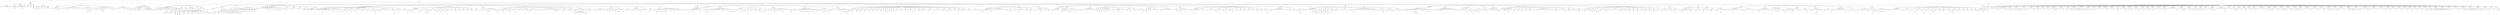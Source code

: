 digraph Tree {
	"t0" [label = "TEI"];
	"t1" [label = "teiHeader"];
	"t2" [label = "fileDesc"];
	"t3" [label = "titleStmt"];
	"t4" [label = "title"];
	"t5" [label = "author"];
	"t6" [label = "author"];
	"t7" [label = "principal"];
	"t8" [label = "editor"];
	"t9" [label = "editionStmt"];
	"t10" [label = "edition"];
	"t11" [label = "respStmt"];
	"t12" [label = "name"];
	"t13" [label = "resp"];
	"t14" [label = "publicationStmt"];
	"t15" [label = "publisher"];
	"t16" [label = "date"];
	"t17" [label = "availability"];
	"t18" [label = "licence"];
	"t19" [label = "idno"];
	"t20" [label = "sourceDesc"];
	"t21" [label = "bibl"];
	"t22" [label = "profileDesc"];
	"t23" [label = "creation"];
	"t24" [label = "date"];
	"t25" [label = "langUsage"];
	"t26" [label = "language"];
	"t27" [label = "textClass"];
	"t28" [label = "keywords"];
	"t29" [label = "term"];
	"t30" [label = "text"];
	"t31" [label = "front"];
	"t32" [label = "titlePage"];
	"t33" [label = "docTitle"];
	"t34" [label = "titlePart"];
	"t35" [label = "titlePart"];
	"t36" [label = "docAuthor"];
	"t37" [label = "docAuthor"];
	"t38" [label = "hi"];
	"t39" [label = "hi"];
	"t40" [label = "docAuthor"];
	"t41" [label = "docImprint"];
	"t42" [label = "lb"];
	"t43" [label = "lb"];
	"t44" [label = "lb"];
	"t45" [label = "hi"];
	"t46" [label = "div"];
	"t47" [label = "head"];
	"t48" [label = "div"];
	"t49" [label = "head"];
	"t50" [label = "p"];
	"t51" [label = "p"];
	"t52" [label = "p"];
	"t53" [label = "hi"];
	"t54" [label = "p"];
	"t55" [label = "hi"];
	"t56" [label = "p"];
	"t57" [label = "hi"];
	"t58" [label = "p"];
	"t59" [label = "div"];
	"t60" [label = "head"];
	"t61" [label = "p"];
	"t62" [label = "p"];
	"t63" [label = "p"];
	"t64" [label = "hi"];
	"t65" [label = "p"];
	"t66" [label = "p"];
	"t67" [label = "p"];
	"t68" [label = "p"];
	"t69" [label = "p"];
	"t70" [label = "p"];
	"t71" [label = "p"];
	"t72" [label = "p"];
	"t73" [label = "p"];
	"t74" [label = "div"];
	"t75" [label = "head"];
	"t76" [label = "p"];
	"t77" [label = "p"];
	"t78" [label = "hi"];
	"t79" [label = "hi"];
	"t80" [label = "p"];
	"t81" [label = "hi"];
	"t82" [label = "hi"];
	"t83" [label = "p"];
	"t84" [label = "hi"];
	"t85" [label = "hi"];
	"t86" [label = "p"];
	"t87" [label = "hi"];
	"t88" [label = "p"];
	"t89" [label = "hi"];
	"t90" [label = "div"];
	"t91" [label = "head"];
	"t92" [label = "p"];
	"t93" [label = "hi"];
	"t94" [label = "hi"];
	"t95" [label = "p"];
	"t96" [label = "p"];
	"t97" [label = "p"];
	"t98" [label = "hi"];
	"t99" [label = "hi"];
	"t100" [label = "hi"];
	"t101" [label = "hi"];
	"t102" [label = "hi"];
	"t103" [label = "p"];
	"t104" [label = "p"];
	"t105" [label = "p"];
	"t106" [label = "p"];
	"t107" [label = "p"];
	"t108" [label = "p"];
	"t109" [label = "p"];
	"t110" [label = "hi"];
	"t111" [label = "hi"];
	"t112" [label = "p"];
	"t113" [label = "div"];
	"t114" [label = "head"];
	"t115" [label = "p"];
	"t116" [label = "p"];
	"t117" [label = "p"];
	"t118" [label = "p"];
	"t119" [label = "p"];
	"t120" [label = "hi"];
	"t121" [label = "p"];
	"t122" [label = "p"];
	"t123" [label = "hi"];
	"t124" [label = "p"];
	"t125" [label = "p"];
	"t126" [label = "body"];
	"t127" [label = "div"];
	"t128" [label = "pb"];
	"t129" [label = "head"];
	"t130" [label = "pb"];
	"t131" [label = "p"];
	"t132" [label = "p"];
	"t133" [label = "note"];
	"t134" [label = "hi"];
	"t135" [label = "hi"];
	"t136" [label = "ref"];
	"t137" [label = "note"];
	"t138" [label = "hi"];
	"t139" [label = "hi"];
	"t140" [label = "pb"];
	"t141" [label = "note"];
	"t142" [label = "hi"];
	"t143" [label = "hi"];
	"t144" [label = "hi"];
	"t145" [label = "hi"];
	"t146" [label = "note"];
	"t147" [label = "hi"];
	"t148" [label = "hi"];
	"t149" [label = "hi"];
	"t150" [label = "hi"];
	"t151" [label = "hi"];
	"t152" [label = "hi"];
	"t153" [label = "hi"];
	"t154" [label = "hi"];
	"t155" [label = "hi"];
	"t156" [label = "note"];
	"t157" [label = "hi"];
	"t158" [label = "note"];
	"t159" [label = "ref"];
	"t160" [label = "p"];
	"t161" [label = "p"];
	"t162" [label = "p"];
	"t163" [label = "p"];
	"t164" [label = "div"];
	"t165" [label = "head"];
	"t166" [label = "pb"];
	"t167" [label = "p"];
	"t168" [label = "note"];
	"t169" [label = "ref"];
	"t170" [label = "note"];
	"t171" [label = "space"];
	"t172" [label = "hi"];
	"t173" [label = "hi"];
	"t174" [label = "hi"];
	"t175" [label = "ref"];
	"t176" [label = "ref"];
	"t177" [label = "ref"];
	"t178" [label = "note"];
	"t179" [label = "note"];
	"t180" [label = "hi"];
	"t181" [label = "note"];
	"t182" [label = "hi"];
	"t183" [label = "hi"];
	"t184" [label = "hi"];
	"t185" [label = "pb"];
	"t186" [label = "note"];
	"t187" [label = "ref"];
	"t188" [label = "ref"];
	"t189" [label = "note"];
	"t190" [label = "space"];
	"t191" [label = "hi"];
	"t192" [label = "hi"];
	"t193" [label = "hi"];
	"t194" [label = "hi"];
	"t195" [label = "hi"];
	"t196" [label = "hi"];
	"t197" [label = "hi"];
	"t198" [label = "p"];
	"t199" [label = "note"];
	"t200" [label = "ref"];
	"t201" [label = "ref"];
	"t202" [label = "p"];
	"t203" [label = "pb"];
	"t204" [label = "ref"];
	"t205" [label = "p"];
	"t206" [label = "note"];
	"t207" [label = "hi"];
	"t208" [label = "hi"];
	"t209" [label = "hi"];
	"t210" [label = "pb"];
	"t211" [label = "ref"];
	"t212" [label = "note"];
	"t213" [label = "hi"];
	"t214" [label = "hi"];
	"t215" [label = "hi"];
	"t216" [label = "hi"];
	"t217" [label = "hi"];
	"t218" [label = "ref"];
	"t219" [label = "ref"];
	"t220" [label = "p"];
	"t221" [label = "ref"];
	"t222" [label = "ref"];
	"t223" [label = "p"];
	"t224" [label = "ref"];
	"t225" [label = "note"];
	"t226" [label = "ref"];
	"t227" [label = "pb"];
	"t228" [label = "div"];
	"t229" [label = "head"];
	"t230" [label = "div"];
	"t231" [label = "head"];
	"t232" [label = "div"];
	"t233" [label = "head"];
	"t234" [label = "castList"];
	"t235" [label = "castItem"];
	"t236" [label = "role"];
	"t237" [label = "roleDesc"];
	"t238" [label = "castItem"];
	"t239" [label = "role"];
	"t240" [label = "roleDesc"];
	"t241" [label = "castItem"];
	"t242" [label = "role"];
	"t243" [label = "roleDesc"];
	"t244" [label = "ref"];
	"t245" [label = "castItem"];
	"t246" [label = "role"];
	"t247" [label = "ref"];
	"t248" [label = "roleDesc"];
	"t249" [label = "ref"];
	"t250" [label = "castItem"];
	"t251" [label = "role"];
	"t252" [label = "roleDesc"];
	"t253" [label = "ref"];
	"t254" [label = "castItem"];
	"t255" [label = "role"];
	"t256" [label = "roleDesc"];
	"t257" [label = "castItem"];
	"t258" [label = "role"];
	"t259" [label = "roleDesc"];
	"t260" [label = "castItem"];
	"t261" [label = "role"];
	"t262" [label = "roleDesc"];
	"t263" [label = "castItem"];
	"t264" [label = "role"];
	"t265" [label = "castItem"];
	"t266" [label = "role"];
	"t267" [label = "castItem"];
	"t268" [label = "role"];
	"t269" [label = "castItem"];
	"t270" [label = "role"];
	"t271" [label = "role"];
	"t272" [label = "role"];
	"t273" [label = "role"];
	"t274" [label = "role"];
	"t275" [label = "div"];
	"t276" [label = "head"];
	"t277" [label = "pb"];
	"t278" [label = "castList"];
	"t279" [label = "castItem"];
	"t280" [label = "role"];
	"t281" [label = "roleDesc"];
	"t282" [label = "castItem"];
	"t283" [label = "role"];
	"t284" [label = "roleDesc"];
	"t285" [label = "castItem"];
	"t286" [label = "role"];
	"t287" [label = "castItem"];
	"t288" [label = "role"];
	"t289" [label = "castItem"];
	"t290" [label = "role"];
	"t291" [label = "role"];
	"t292" [label = "role"];
	"t293" [label = "role"];
	"t294" [label = "role"];
	"t295" [label = "castItem"];
	"t296" [label = "role"];
	"t297" [label = "role"];
	"t298" [label = "role"];
	"t299" [label = "castItem"];
	"t300" [label = "role"];
	"t301" [label = "castItem"];
	"t302" [label = "role"];
	"t303" [label = "hi"];
	"t304" [label = "div"];
	"t305" [label = "head"];
	"t306" [label = "lb"];
	"t307" [label = "castList"];
	"t308" [label = "castItem"];
	"t309" [label = "role"];
	"t310" [label = "castItem"];
	"t311" [label = "role"];
	"t312" [label = "castItem"];
	"t313" [label = "role"];
	"t314" [label = "ref"];
	"t315" [label = "castItem"];
	"t316" [label = "role"];
	"t317" [label = "castItem"];
	"t318" [label = "role"];
	"t319" [label = "div"];
	"t320" [label = "head"];
	"t321" [label = "castList"];
	"t322" [label = "castItem"];
	"t323" [label = "role"];
	"t324" [label = "castItem"];
	"t325" [label = "role"];
	"t326" [label = "castItem"];
	"t327" [label = "role"];
	"t328" [label = "castItem"];
	"t329" [label = "role"];
	"t330" [label = "castItem"];
	"t331" [label = "role"];
	"t332" [label = "div"];
	"t333" [label = "head"];
	"t334" [label = "ref"];
	"t335" [label = "p"];
	"t336" [label = "p"];
	"t337" [label = "p"];
	"t338" [label = "p"];
	"t339" [label = "p"];
	"t340" [label = "p"];
	"t341" [label = "p"];
	"t342" [label = "stage"];
	"t343" [label = "div"];
	"t344" [label = "head"];
	"t345" [label = "pb"];
	"t346" [label = "stage"];
	"t347" [label = "stage"];
	"t348" [label = "ref"];
	"t349" [label = "stage"];
	"t350" [label = "stage"];
	"t351" [label = "sp"];
	"t352" [label = "speaker"];
	"t353" [label = "l"];
	"t354" [label = "l"];
	"t355" [label = "l"];
	"t356" [label = "l"];
	"t357" [label = "sp"];
	"t358" [label = "speaker"];
	"t359" [label = "l"];
	"t360" [label = "ref"];
	"t361" [label = "l"];
	"t362" [label = "l"];
	"t363" [label = "ref"];
	"t364" [label = "l"];
	"t365" [label = "ref"];
	"t366" [label = "l"];
	"t367" [label = "l"];
	"t368" [label = "note"];
	"t369" [label = "ref"];
	"t370" [label = "l"];
	"t371" [label = "ref"];
	"t372" [label = "ref"];
	"t373" [label = "l"];
	"t374" [label = "l"];
	"t375" [label = "sp"];
	"t376" [label = "speaker"];
	"t377" [label = "l"];
	"t378" [label = "pb"];
	"t379" [label = "l"];
	"t380" [label = "l"];
	"t381" [label = "l"];
	"t382" [label = "sp"];
	"t383" [label = "speaker"];
	"t384" [label = "l"];
	"t385" [label = "l"];
	"t386" [label = "sp"];
	"t387" [label = "speaker"];
	"t388" [label = "l"];
	"t389" [label = "l"];
	"t390" [label = "sp"];
	"t391" [label = "speaker"];
	"t392" [label = "l"];
	"t393" [label = "l"];
	"t394" [label = "l"];
	"t395" [label = "note"];
	"t396" [label = "ref"];
	"t397" [label = "sp"];
	"t398" [label = "speaker"];
	"t399" [label = "l"];
	"t400" [label = "ref"];
	"t401" [label = "ref"];
	"t402" [label = "ref"];
	"t403" [label = "l"];
	"t404" [label = "l"];
	"t405" [label = "l"];
	"t406" [label = "div"];
	"t407" [label = "head"];
	"t408" [label = "pb"];
	"t409" [label = "stage"];
	"t410" [label = "ref"];
	"t411" [label = "stage"];
	"t412" [label = "ref"];
	"t413" [label = "div"];
	"t414" [label = "head"];
	"t415" [label = "stage"];
	"t416" [label = "sp"];
	"t417" [label = "speaker"];
	"t418" [label = "l"];
	"t419" [label = "l"];
	"t420" [label = "l"];
	"t421" [label = "sp"];
	"t422" [label = "speaker"];
	"t423" [label = "l"];
	"t424" [label = "l"];
	"t425" [label = "hi"];
	"t426" [label = "ref"];
	"t427" [label = "sp"];
	"t428" [label = "speaker"];
	"t429" [label = "l"];
	"t430" [label = "l"];
	"t431" [label = "l"];
	"t432" [label = "l"];
	"t433" [label = "l"];
	"t434" [label = "ref"];
	"t435" [label = "l"];
	"t436" [label = "l"];
	"t437" [label = "ref"];
	"t438" [label = "l"];
	"t439" [label = "l"];
	"t440" [label = "l"];
	"t441" [label = "pb"];
	"t442" [label = "l"];
	"t443" [label = "ref"];
	"t444" [label = "sp"];
	"t445" [label = "speaker"];
	"t446" [label = "l"];
	"t447" [label = "hi"];
	"t448" [label = "ref"];
	"t449" [label = "sp"];
	"t450" [label = "speaker"];
	"t451" [label = "l"];
	"t452" [label = "ref"];
	"t453" [label = "l"];
	"t454" [label = "sp"];
	"t455" [label = "speaker"];
	"t456" [label = "l"];
	"t457" [label = "ref"];
	"t458" [label = "l"];
	"t459" [label = "l"];
	"t460" [label = "sp"];
	"t461" [label = "speaker"];
	"t462" [label = "l"];
	"t463" [label = "l"];
	"t464" [label = "sp"];
	"t465" [label = "speaker"];
	"t466" [label = "l"];
	"t467" [label = "l"];
	"t468" [label = "ref"];
	"t469" [label = "sp"];
	"t470" [label = "speaker"];
	"t471" [label = "l"];
	"t472" [label = "hi"];
	"t473" [label = "ref"];
	"t474" [label = "sp"];
	"t475" [label = "speaker"];
	"t476" [label = "l"];
	"t477" [label = "ref"];
	"t478" [label = "l"];
	"t479" [label = "ref"];
	"t480" [label = "l"];
	"t481" [label = "l"];
	"t482" [label = "l"];
	"t483" [label = "l"];
	"t484" [label = "l"];
	"t485" [label = "l"];
	"t486" [label = "sp"];
	"t487" [label = "speaker"];
	"t488" [label = "l"];
	"t489" [label = "hi"];
	"t490" [label = "ref"];
	"t491" [label = "sp"];
	"t492" [label = "speaker"];
	"t493" [label = "l"];
	"t494" [label = "pb"];
	"t495" [label = "l"];
	"t496" [label = "l"];
	"t497" [label = "sp"];
	"t498" [label = "speaker"];
	"t499" [label = "l"];
	"t500" [label = "l"];
	"t501" [label = "hi"];
	"t502" [label = "ref"];
	"t503" [label = "div"];
	"t504" [label = "head"];
	"t505" [label = "stage"];
	"t506" [label = "sp"];
	"t507" [label = "speaker"];
	"t508" [label = "l"];
	"t509" [label = "note"];
	"t510" [label = "l"];
	"t511" [label = "l"];
	"t512" [label = "l"];
	"t513" [label = "l"];
	"t514" [label = "l"];
	"t515" [label = "note"];
	"t516" [label = "hi"];
	"t517" [label = "sp"];
	"t518" [label = "speaker"];
	"t519" [label = "l"];
	"t520" [label = "l"];
	"t521" [label = "l"];
	"t522" [label = "note"];
	"t523" [label = "space"];
	"t524" [label = "hi"];
	"t525" [label = "l"];
	"t526" [label = "ref"];
	"t527" [label = "ref"];
	"t528" [label = "sp"];
	"t529" [label = "speaker"];
	"t530" [label = "l"];
	"t531" [label = "sp"];
	"t532" [label = "speaker"];
	"t533" [label = "l"];
	"t534" [label = "ref"];
	"t535" [label = "sp"];
	"t536" [label = "speaker"];
	"t537" [label = "l"];
	"t538" [label = "ref"];
	"t539" [label = "sp"];
	"t540" [label = "speaker"];
	"t541" [label = "l"];
	"t542" [label = "pb"];
	"t543" [label = "sp"];
	"t544" [label = "speaker"];
	"t545" [label = "l"];
	"t546" [label = "sp"];
	"t547" [label = "speaker"];
	"t548" [label = "l"];
	"t549" [label = "sp"];
	"t550" [label = "speaker"];
	"t551" [label = "l"];
	"t552" [label = "sp"];
	"t553" [label = "speaker"];
	"t554" [label = "l"];
	"t555" [label = "sp"];
	"t556" [label = "speaker"];
	"t557" [label = "l"];
	"t558" [label = "sp"];
	"t559" [label = "speaker"];
	"t560" [label = "l"];
	"t561" [label = "sp"];
	"t562" [label = "speaker"];
	"t563" [label = "l"];
	"t564" [label = "sp"];
	"t565" [label = "speaker"];
	"t566" [label = "l"];
	"t567" [label = "l"];
	"t568" [label = "div"];
	"t569" [label = "head"];
	"t570" [label = "stage"];
	"t571" [label = "sp"];
	"t572" [label = "speaker"];
	"t573" [label = "l"];
	"t574" [label = "l"];
	"t575" [label = "l"];
	"t576" [label = "l"];
	"t577" [label = "ref"];
	"t578" [label = "pb"];
	"t579" [label = "l"];
	"t580" [label = "ref"];
	"t581" [label = "l"];
	"t582" [label = "l"];
	"t583" [label = "l"];
	"t584" [label = "l"];
	"t585" [label = "note"];
	"t586" [label = "l"];
	"t587" [label = "note"];
	"t588" [label = "l"];
	"t589" [label = "div"];
	"t590" [label = "head"];
	"t591" [label = "stage"];
	"t592" [label = "sp"];
	"t593" [label = "speaker"];
	"t594" [label = "l"];
	"t595" [label = "note"];
	"t596" [label = "hi"];
	"t597" [label = "l"];
	"t598" [label = "sp"];
	"t599" [label = "speaker"];
	"t600" [label = "l"];
	"t601" [label = "ref"];
	"t602" [label = "l"];
	"t603" [label = "ref"];
	"t604" [label = "sp"];
	"t605" [label = "speaker"];
	"t606" [label = "l"];
	"t607" [label = "ref"];
	"t608" [label = "l"];
	"t609" [label = "sp"];
	"t610" [label = "speaker"];
	"t611" [label = "l"];
	"t612" [label = "sp"];
	"t613" [label = "speaker"];
	"t614" [label = "l"];
	"t615" [label = "sp"];
	"t616" [label = "speaker"];
	"t617" [label = "l"];
	"t618" [label = "pb"];
	"t619" [label = "sp"];
	"t620" [label = "speaker"];
	"t621" [label = "l"];
	"t622" [label = "l"];
	"t623" [label = "l"];
	"t624" [label = "stage"];
	"t625" [label = "sp"];
	"t626" [label = "speaker"];
	"t627" [label = "l"];
	"t628" [label = "l"];
	"t629" [label = "l"];
	"t630" [label = "l"];
	"t631" [label = "l"];
	"t632" [label = "l"];
	"t633" [label = "l"];
	"t634" [label = "l"];
	"t635" [label = "l"];
	"t636" [label = "ref"];
	"t637" [label = "l"];
	"t638" [label = "ref"];
	"t639" [label = "l"];
	"t640" [label = "l"];
	"t641" [label = "l"];
	"t642" [label = "sp"];
	"t643" [label = "speaker"];
	"t644" [label = "hi"];
	"t645" [label = "l"];
	"t646" [label = "l"];
	"t647" [label = "sp"];
	"t648" [label = "speaker"];
	"t649" [label = "l"];
	"t650" [label = "note"];
	"t651" [label = "l"];
	"t652" [label = "sp"];
	"t653" [label = "speaker"];
	"t654" [label = "hi"];
	"t655" [label = "l"];
	"t656" [label = "l"];
	"t657" [label = "ref"];
	"t658" [label = "l"];
	"t659" [label = "ref"];
	"t660" [label = "note"];
	"t661" [label = "hi"];
	"t662" [label = "hi"];
	"t663" [label = "hi"];
	"t664" [label = "hi"];
	"t665" [label = "hi"];
	"t666" [label = "hi"];
	"t667" [label = "hi"];
	"t668" [label = "hi"];
	"t669" [label = "hi"];
	"t670" [label = "hi"];
	"t671" [label = "note"];
	"t672" [label = "pb"];
	"t673" [label = "l"];
	"t674" [label = "p"];
	"t675" [label = "p"];
	"t676" [label = "stage"];
	"t677" [label = "sp"];
	"t678" [label = "speaker"];
	"t679" [label = "hi"];
	"t680" [label = "l"];
	"t681" [label = "l"];
	"t682" [label = "sp"];
	"t683" [label = "speaker"];
	"t684" [label = "hi"];
	"t685" [label = "l"];
	"t686" [label = "l"];
	"t687" [label = "stage"];
	"t688" [label = "l"];
	"t689" [label = "stage"];
	"t690" [label = "l"];
	"t691" [label = "stage"];
	"t692" [label = "div"];
	"t693" [label = "head"];
	"t694" [label = "stage"];
	"t695" [label = "sp"];
	"t696" [label = "speaker"];
	"t697" [label = "hi"];
	"t698" [label = "l"];
	"t699" [label = "stage"];
	"t700" [label = "sp"];
	"t701" [label = "speaker"];
	"t702" [label = "hi"];
	"t703" [label = "l"];
	"t704" [label = "ref"];
	"t705" [label = "l"];
	"t706" [label = "pb"];
	"t707" [label = "stage"];
	"t708" [label = "l"];
	"t709" [label = "ref"];
	"t710" [label = "l"];
	"t711" [label = "sp"];
	"t712" [label = "speaker"];
	"t713" [label = "l"];
	"t714" [label = "stage"];
	"t715" [label = "div"];
	"t716" [label = "head"];
	"t717" [label = "stage"];
	"t718" [label = "sp"];
	"t719" [label = "speaker"];
	"t720" [label = "stage"];
	"t721" [label = "l"];
	"t722" [label = "l"];
	"t723" [label = "stage"];
	"t724" [label = "ref"];
	"t725" [label = "sp"];
	"t726" [label = "speaker"];
	"t727" [label = "stage"];
	"t728" [label = "l"];
	"t729" [label = "l"];
	"t730" [label = "ref"];
	"t731" [label = "sp"];
	"t732" [label = "speaker"];
	"t733" [label = "l"];
	"t734" [label = "div"];
	"t735" [label = "head"];
	"t736" [label = "sp"];
	"t737" [label = "speaker"];
	"t738" [label = "l"];
	"t739" [label = "note"];
	"t740" [label = "hi"];
	"t741" [label = "l"];
	"t742" [label = "l"];
	"t743" [label = "ref"];
	"t744" [label = "pb"];
	"t745" [label = "l"];
	"t746" [label = "ref"];
	"t747" [label = "l"];
	"t748" [label = "ref"];
	"t749" [label = "l"];
	"t750" [label = "ref"];
	"t751" [label = "note"];
	"t752" [label = "l"];
	"t753" [label = "l"];
	"t754" [label = "l"];
	"t755" [label = "l"];
	"t756" [label = "ref"];
	"t757" [label = "l"];
	"t758" [label = "l"];
	"t759" [label = "ref"];
	"t760" [label = "l"];
	"t761" [label = "l"];
	"t762" [label = "stage"];
	"t763" [label = "l"];
	"t764" [label = "l"];
	"t765" [label = "stage"];
	"t766" [label = "div"];
	"t767" [label = "head"];
	"t768" [label = "stage"];
	"t769" [label = "ref"];
	"t770" [label = "div"];
	"t771" [label = "head"];
	"t772" [label = "stage"];
	"t773" [label = "ref"];
	"t774" [label = "div"];
	"t775" [label = "head"];
	"t776" [label = "sp"];
	"t777" [label = "speaker"];
	"t778" [label = "l"];
	"t779" [label = "l"];
	"t780" [label = "l"];
	"t781" [label = "pb"];
	"t782" [label = "l"];
	"t783" [label = "ref"];
	"t784" [label = "l"];
	"t785" [label = "l"];
	"t786" [label = "l"];
	"t787" [label = "l"];
	"t788" [label = "ref"];
	"t789" [label = "l"];
	"t790" [label = "l"];
	"t791" [label = "div"];
	"t792" [label = "head"];
	"t793" [label = "stage"];
	"t794" [label = "sp"];
	"t795" [label = "speaker"];
	"t796" [label = "l"];
	"t797" [label = "note"];
	"t798" [label = "hi"];
	"t799" [label = "hi"];
	"t800" [label = "l"];
	"t801" [label = "l"];
	"t802" [label = "l"];
	"t803" [label = "l"];
	"t804" [label = "ref"];
	"t805" [label = "l"];
	"t806" [label = "l"];
	"t807" [label = "l"];
	"t808" [label = "l"];
	"t809" [label = "l"];
	"t810" [label = "l"];
	"t811" [label = "ref"];
	"t812" [label = "l"];
	"t813" [label = "l"];
	"t814" [label = "l"];
	"t815" [label = "l"];
	"t816" [label = "pb"];
	"t817" [label = "l"];
	"t818" [label = "ref"];
	"t819" [label = "l"];
	"t820" [label = "ref"];
	"t821" [label = "l"];
	"t822" [label = "ref"];
	"t823" [label = "div"];
	"t824" [label = "head"];
	"t825" [label = "stage"];
	"t826" [label = "sp"];
	"t827" [label = "speaker"];
	"t828" [label = "l"];
	"t829" [label = "l"];
	"t830" [label = "l"];
	"t831" [label = "ref"];
	"t832" [label = "l"];
	"t833" [label = "ref"];
	"t834" [label = "sp"];
	"t835" [label = "speaker"];
	"t836" [label = "hi"];
	"t837" [label = "l"];
	"t838" [label = "ref"];
	"t839" [label = "l"];
	"t840" [label = "sp"];
	"t841" [label = "speaker"];
	"t842" [label = "l"];
	"t843" [label = "sp"];
	"t844" [label = "speaker"];
	"t845" [label = "hi"];
	"t846" [label = "l"];
	"t847" [label = "sp"];
	"t848" [label = "speaker"];
	"t849" [label = "hi"];
	"t850" [label = "l"];
	"t851" [label = "ref"];
	"t852" [label = "l"];
	"t853" [label = "sp"];
	"t854" [label = "speaker"];
	"t855" [label = "hi"];
	"t856" [label = "l"];
	"t857" [label = "stage"];
	"t858" [label = "div"];
	"t859" [label = "head"];
	"t860" [label = "pb"];
	"t861" [label = "stage"];
	"t862" [label = "sp"];
	"t863" [label = "speaker"];
	"t864" [label = "l"];
	"t865" [label = "l"];
	"t866" [label = "ref"];
	"t867" [label = "l"];
	"t868" [label = "l"];
	"t869" [label = "ref"];
	"t870" [label = "stage"];
	"t871" [label = "l"];
	"t872" [label = "ref"];
	"t873" [label = "l"];
	"t874" [label = "ref"];
	"t875" [label = "l"];
	"t876" [label = "l"];
	"t877" [label = "l"];
	"t878" [label = "l"];
	"t879" [label = "stage"];
	"t880" [label = "ref"];
	"t881" [label = "ref"];
	"t882" [label = "div"];
	"t883" [label = "head"];
	"t884" [label = "stage"];
	"t885" [label = "ref"];
	"t886" [label = "sp"];
	"t887" [label = "speaker"];
	"t888" [label = "l"];
	"t889" [label = "l"];
	"t890" [label = "l"];
	"t891" [label = "l"];
	"t892" [label = "ref"];
	"t893" [label = "ref"];
	"t894" [label = "l"];
	"t895" [label = "ref"];
	"t896" [label = "l"];
	"t897" [label = "l"];
	"t898" [label = "ref"];
	"t899" [label = "pb"];
	"t900" [label = "l"];
	"t901" [label = "l"];
	"t902" [label = "note"];
	"t903" [label = "ref"];
	"t904" [label = "l"];
	"t905" [label = "stage"];
	"t906" [label = "ref"];
	"t907" [label = "p"];
	"t908" [label = "p"];
	"t909" [label = "ref"];
	"t910" [label = "stage"];
	"t911" [label = "sp"];
	"t912" [label = "speaker"];
	"t913" [label = "l"];
	"t914" [label = "ref"];
	"t915" [label = "l"];
	"t916" [label = "ref"];
	"t917" [label = "l"];
	"t918" [label = "ref"];
	"t919" [label = "l"];
	"t920" [label = "stage"];
	"t921" [label = "ref"];
	"t922" [label = "sp"];
	"t923" [label = "speaker"];
	"t924" [label = "l"];
	"t925" [label = "l"];
	"t926" [label = "stage"];
	"t927" [label = "div"];
	"t928" [label = "head"];
	"t929" [label = "stage"];
	"t930" [label = "ref"];
	"t931" [label = "sp"];
	"t932" [label = "speaker"];
	"t933" [label = "l"];
	"t934" [label = "note"];
	"t935" [label = "stage"];
	"t936" [label = "ref"];
	"t937" [label = "pb"];
	"t938" [label = "l"];
	"t939" [label = "note"];
	"t940" [label = "p"];
	"t941" [label = "p"];
	"t942" [label = "stage"];
	"t943" [label = "ref"];
	"t944" [label = "note"];
	"t945" [label = "div"];
	"t946" [label = "head"];
	"t947" [label = "stage"];
	"t948" [label = "note"];
	"t949" [label = "sp"];
	"t950" [label = "speaker"];
	"t951" [label = "hi"];
	"t952" [label = "l"];
	"t953" [label = "sp"];
	"t954" [label = "speaker"];
	"t955" [label = "hi"];
	"t956" [label = "l"];
	"t957" [label = "sp"];
	"t958" [label = "speaker"];
	"t959" [label = "hi"];
	"t960" [label = "l"];
	"t961" [label = "sp"];
	"t962" [label = "speaker"];
	"t963" [label = "hi"];
	"t964" [label = "l"];
	"t965" [label = "sp"];
	"t966" [label = "speaker"];
	"t967" [label = "hi"];
	"t968" [label = "l"];
	"t969" [label = "sp"];
	"t970" [label = "speaker"];
	"t971" [label = "hi"];
	"t972" [label = "l"];
	"t973" [label = "sp"];
	"t974" [label = "speaker"];
	"t975" [label = "hi"];
	"t976" [label = "l"];
	"t977" [label = "sp"];
	"t978" [label = "speaker"];
	"t979" [label = "hi"];
	"t980" [label = "l"];
	"t981" [label = "sp"];
	"t982" [label = "speaker"];
	"t983" [label = "hi"];
	"t984" [label = "l"];
	"t985" [label = "ref"];
	"t986" [label = "sp"];
	"t987" [label = "speaker"];
	"t988" [label = "hi"];
	"t989" [label = "l"];
	"t990" [label = "pb"];
	"t991" [label = "sp"];
	"t992" [label = "speaker"];
	"t993" [label = "hi"];
	"t994" [label = "l"];
	"t995" [label = "l"];
	"t996" [label = "l"];
	"t997" [label = "sp"];
	"t998" [label = "speaker"];
	"t999" [label = "l"];
	"t1000" [label = "sp"];
	"t1001" [label = "speaker"];
	"t1002" [label = "l"];
	"t1003" [label = "l"];
	"t1004" [label = "ref"];
	"t1005" [label = "sp"];
	"t1006" [label = "speaker"];
	"t1007" [label = "l"];
	"t1008" [label = "ref"];
	"t1009" [label = "sp"];
	"t1010" [label = "speaker"];
	"t1011" [label = "l"];
	"t1012" [label = "sp"];
	"t1013" [label = "speaker"];
	"t1014" [label = "l"];
	"t1015" [label = "sp"];
	"t1016" [label = "speaker"];
	"t1017" [label = "l"];
	"t1018" [label = "l"];
	"t1019" [label = "sp"];
	"t1020" [label = "speaker"];
	"t1021" [label = "l"];
	"t1022" [label = "l"];
	"t1023" [label = "l"];
	"t1024" [label = "ref"];
	"t1025" [label = "sp"];
	"t1026" [label = "speaker"];
	"t1027" [label = "l"];
	"t1028" [label = "l"];
	"t1029" [label = "l"];
	"t1030" [label = "sp"];
	"t1031" [label = "speaker"];
	"t1032" [label = "l"];
	"t1033" [label = "l"];
	"t1034" [label = "pb"];
	"t1035" [label = "sp"];
	"t1036" [label = "speaker"];
	"t1037" [label = "l"];
	"t1038" [label = "ref"];
	"t1039" [label = "l"];
	"t1040" [label = "sp"];
	"t1041" [label = "speaker"];
	"t1042" [label = "l"];
	"t1043" [label = "sp"];
	"t1044" [label = "speaker"];
	"t1045" [label = "l"];
	"t1046" [label = "sp"];
	"t1047" [label = "speaker"];
	"t1048" [label = "l"];
	"t1049" [label = "l"];
	"t1050" [label = "sp"];
	"t1051" [label = "speaker"];
	"t1052" [label = "l"];
	"t1053" [label = "l"];
	"t1054" [label = "sp"];
	"t1055" [label = "speaker"];
	"t1056" [label = "l"];
	"t1057" [label = "stage"];
	"t1058" [label = "div"];
	"t1059" [label = "head"];
	"t1060" [label = "stage"];
	"t1061" [label = "sp"];
	"t1062" [label = "speaker"];
	"t1063" [label = "hi"];
	"t1064" [label = "l"];
	"t1065" [label = "ref"];
	"t1066" [label = "ref"];
	"t1067" [label = "l"];
	"t1068" [label = "sp"];
	"t1069" [label = "speaker"];
	"t1070" [label = "l"];
	"t1071" [label = "l"];
	"t1072" [label = "l"];
	"t1073" [label = "pb"];
	"t1074" [label = "l"];
	"t1075" [label = "l"];
	"t1076" [label = "l"];
	"t1077" [label = "l"];
	"t1078" [label = "l"];
	"t1079" [label = "l"];
	"t1080" [label = "l"];
	"t1081" [label = "l"];
	"t1082" [label = "l"];
	"t1083" [label = "stage"];
	"t1084" [label = "sp"];
	"t1085" [label = "speaker"];
	"t1086" [label = "hi"];
	"t1087" [label = "l"];
	"t1088" [label = "sp"];
	"t1089" [label = "speaker"];
	"t1090" [label = "l"];
	"t1091" [label = "l"];
	"t1092" [label = "sp"];
	"t1093" [label = "speaker"];
	"t1094" [label = "hi"];
	"t1095" [label = "l"];
	"t1096" [label = "l"];
	"t1097" [label = "l"];
	"t1098" [label = "sp"];
	"t1099" [label = "speaker"];
	"t1100" [label = "l"];
	"t1101" [label = "sp"];
	"t1102" [label = "speaker"];
	"t1103" [label = "hi"];
	"t1104" [label = "l"];
	"t1105" [label = "sp"];
	"t1106" [label = "speaker"];
	"t1107" [label = "l"];
	"t1108" [label = "l"];
	"t1109" [label = "l"];
	"t1110" [label = "ref"];
	"t1111" [label = "l"];
	"t1112" [label = "pb"];
	"t1113" [label = "l"];
	"t1114" [label = "l"];
	"t1115" [label = "l"];
	"t1116" [label = "sp"];
	"t1117" [label = "speaker"];
	"t1118" [label = "l"];
	"t1119" [label = "div"];
	"t1120" [label = "head"];
	"t1121" [label = "stage"];
	"t1122" [label = "ref"];
	"t1123" [label = "div"];
	"t1124" [label = "head"];
	"t1125" [label = "stage"];
	"t1126" [label = "ref"];
	"t1127" [label = "div"];
	"t1128" [label = "head"];
	"t1129" [label = "sp"];
	"t1130" [label = "speaker"];
	"t1131" [label = "l"];
	"t1132" [label = "l"];
	"t1133" [label = "l"];
	"t1134" [label = "l"];
	"t1135" [label = "div"];
	"t1136" [label = "head"];
	"t1137" [label = "stage"];
	"t1138" [label = "stage"];
	"t1139" [label = "ref"];
	"t1140" [label = "note"];
	"t1141" [label = "hi"];
	"t1142" [label = "hi"];
	"t1143" [label = "sp"];
	"t1144" [label = "speaker"];
	"t1145" [label = "l"];
	"t1146" [label = "l"];
	"t1147" [label = "l"];
	"t1148" [label = "ref"];
	"t1149" [label = "pb"];
	"t1150" [label = "l"];
	"t1151" [label = "hi"];
	"t1152" [label = "l"];
	"t1153" [label = "l"];
	"t1154" [label = "note"];
	"t1155" [label = "l"];
	"t1156" [label = "stage"];
	"t1157" [label = "div"];
	"t1158" [label = "head"];
	"t1159" [label = "stage"];
	"t1160" [label = "sp"];
	"t1161" [label = "speaker"];
	"t1162" [label = "l"];
	"t1163" [label = "l"];
	"t1164" [label = "l"];
	"t1165" [label = "l"];
	"t1166" [label = "l"];
	"t1167" [label = "l"];
	"t1168" [label = "l"];
	"t1169" [label = "l"];
	"t1170" [label = "l"];
	"t1171" [label = "stage"];
	"t1172" [label = "ref"];
	"t1173" [label = "stage"];
	"t1174" [label = "note"];
	"t1175" [label = "div"];
	"t1176" [label = "head"];
	"t1177" [label = "pb"];
	"t1178" [label = "stage"];
	"t1179" [label = "label"];
	"t1180" [label = "label"];
	"t1181" [label = "stage"];
	"t1182" [label = "sp"];
	"t1183" [label = "speaker"];
	"t1184" [label = "hi"];
	"t1185" [label = "l"];
	"t1186" [label = "ref"];
	"t1187" [label = "l"];
	"t1188" [label = "ref"];
	"t1189" [label = "sp"];
	"t1190" [label = "speaker"];
	"t1191" [label = "l"];
	"t1192" [label = "l"];
	"t1193" [label = "sp"];
	"t1194" [label = "speaker"];
	"t1195" [label = "l"];
	"t1196" [label = "l"];
	"t1197" [label = "stage"];
	"t1198" [label = "note"];
	"t1199" [label = "l"];
	"t1200" [label = "l"];
	"t1201" [label = "l"];
	"t1202" [label = "l"];
	"t1203" [label = "sp"];
	"t1204" [label = "speaker"];
	"t1205" [label = "l"];
	"t1206" [label = "l"];
	"t1207" [label = "pb"];
	"t1208" [label = "l"];
	"t1209" [label = "sp"];
	"t1210" [label = "speaker"];
	"t1211" [label = "l"];
	"t1212" [label = "sp"];
	"t1213" [label = "speaker"];
	"t1214" [label = "l"];
	"t1215" [label = "l"];
	"t1216" [label = "ref"];
	"t1217" [label = "stage"];
	"t1218" [label = "div"];
	"t1219" [label = "head"];
	"t1220" [label = "stage"];
	"t1221" [label = "sp"];
	"t1222" [label = "speaker"];
	"t1223" [label = "note"];
	"t1224" [label = "l"];
	"t1225" [label = "sp"];
	"t1226" [label = "speaker"];
	"t1227" [label = "l"];
	"t1228" [label = "l"];
	"t1229" [label = "l"];
	"t1230" [label = "l"];
	"t1231" [label = "l"];
	"t1232" [label = "sp"];
	"t1233" [label = "speaker"];
	"t1234" [label = "l"];
	"t1235" [label = "l"];
	"t1236" [label = "l"];
	"t1237" [label = "l"];
	"t1238" [label = "l"];
	"t1239" [label = "l"];
	"t1240" [label = "l"];
	"t1241" [label = "l"];
	"t1242" [label = "sp"];
	"t1243" [label = "speaker"];
	"t1244" [label = "l"];
	"t1245" [label = "div"];
	"t1246" [label = "head"];
	"t1247" [label = "pb"];
	"t1248" [label = "stage"];
	"t1249" [label = "sp"];
	"t1250" [label = "speaker"];
	"t1251" [label = "hi"];
	"t1252" [label = "l"];
	"t1253" [label = "l"];
	"t1254" [label = "l"];
	"t1255" [label = "ref"];
	"t1256" [label = "l"];
	"t1257" [label = "stage"];
	"t1258" [label = "div"];
	"t1259" [label = "head"];
	"t1260" [label = "stage"];
	"t1261" [label = "sp"];
	"t1262" [label = "speaker"];
	"t1263" [label = "l"];
	"t1264" [label = "l"];
	"t1265" [label = "hi"];
	"t1266" [label = "ref"];
	"t1267" [label = "sp"];
	"t1268" [label = "speaker"];
	"t1269" [label = "l"];
	"t1270" [label = "l"];
	"t1271" [label = "l"];
	"t1272" [label = "l"];
	"t1273" [label = "l"];
	"t1274" [label = "sp"];
	"t1275" [label = "speaker"];
	"t1276" [label = "l"];
	"t1277" [label = "l"];
	"t1278" [label = "l"];
	"t1279" [label = "sp"];
	"t1280" [label = "speaker"];
	"t1281" [label = "l"];
	"t1282" [label = "pb"];
	"t1283" [label = "l"];
	"t1284" [label = "l"];
	"t1285" [label = "l"];
	"t1286" [label = "sp"];
	"t1287" [label = "speaker"];
	"t1288" [label = "l"];
	"t1289" [label = "ref"];
	"t1290" [label = "l"];
	"t1291" [label = "sp"];
	"t1292" [label = "speaker"];
	"t1293" [label = "l"];
	"t1294" [label = "l"];
	"t1295" [label = "ref"];
	"t1296" [label = "l"];
	"t1297" [label = "sp"];
	"t1298" [label = "speaker"];
	"t1299" [label = "l"];
	"t1300" [label = "sp"];
	"t1301" [label = "speaker"];
	"t1302" [label = "l"];
	"t1303" [label = "sp"];
	"t1304" [label = "speaker"];
	"t1305" [label = "l"];
	"t1306" [label = "sp"];
	"t1307" [label = "speaker"];
	"t1308" [label = "l"];
	"t1309" [label = "sp"];
	"t1310" [label = "speaker"];
	"t1311" [label = "l"];
	"t1312" [label = "sp"];
	"t1313" [label = "speaker"];
	"t1314" [label = "l"];
	"t1315" [label = "sp"];
	"t1316" [label = "speaker"];
	"t1317" [label = "l"];
	"t1318" [label = "sp"];
	"t1319" [label = "speaker"];
	"t1320" [label = "l"];
	"t1321" [label = "hi"];
	"t1322" [label = "ref"];
	"t1323" [label = "stage"];
	"t1324" [label = "div"];
	"t1325" [label = "head"];
	"t1326" [label = "pb"];
	"t1327" [label = "stage"];
	"t1328" [label = "sp"];
	"t1329" [label = "speaker"];
	"t1330" [label = "l"];
	"t1331" [label = "l"];
	"t1332" [label = "l"];
	"t1333" [label = "l"];
	"t1334" [label = "l"];
	"t1335" [label = "l"];
	"t1336" [label = "l"];
	"t1337" [label = "l"];
	"t1338" [label = "l"];
	"t1339" [label = "l"];
	"t1340" [label = "sp"];
	"t1341" [label = "speaker"];
	"t1342" [label = "l"];
	"t1343" [label = "sp"];
	"t1344" [label = "speaker"];
	"t1345" [label = "l"];
	"t1346" [label = "sp"];
	"t1347" [label = "speaker"];
	"t1348" [label = "hi"];
	"t1349" [label = "l"];
	"t1350" [label = "note"];
	"t1351" [label = "hi"];
	"t1352" [label = "l"];
	"t1353" [label = "stage"];
	"t1354" [label = "div"];
	"t1355" [label = "head"];
	"t1356" [label = "pb"];
	"t1357" [label = "stage"];
	"t1358" [label = "sp"];
	"t1359" [label = "speaker"];
	"t1360" [label = "l"];
	"t1361" [label = "l"];
	"t1362" [label = "l"];
	"t1363" [label = "l"];
	"t1364" [label = "l"];
	"t1365" [label = "note"];
	"t1366" [label = "hi"];
	"t1367" [label = "l"];
	"t1368" [label = "note"];
	"t1369" [label = "l"];
	"t1370" [label = "note"];
	"t1371" [label = "hi"];
	"t1372" [label = "hi"];
	"t1373" [label = "note"];
	"t1374" [label = "hi"];
	"t1375" [label = "sp"];
	"t1376" [label = "speaker"];
	"t1377" [label = "hi"];
	"t1378" [label = "l"];
	"t1379" [label = "note"];
	"t1380" [label = "hi"];
	"t1381" [label = "hi"];
	"t1382" [label = "sp"];
	"t1383" [label = "speaker"];
	"t1384" [label = "hi"];
	"t1385" [label = "note"];
	"t1386" [label = "hi"];
	"t1387" [label = "hi"];
	"t1388" [label = "hi"];
	"t1389" [label = "hi"];
	"t1390" [label = "hi"];
	"t1391" [label = "hi"];
	"t1392" [label = "l"];
	"t1393" [label = "sp"];
	"t1394" [label = "speaker"];
	"t1395" [label = "hi"];
	"t1396" [label = "l"];
	"t1397" [label = "sp"];
	"t1398" [label = "speaker"];
	"t1399" [label = "hi"];
	"t1400" [label = "l"];
	"t1401" [label = "sp"];
	"t1402" [label = "speaker"];
	"t1403" [label = "hi"];
	"t1404" [label = "l"];
	"t1405" [label = "l"];
	"t1406" [label = "sp"];
	"t1407" [label = "speaker"];
	"t1408" [label = "l"];
	"t1409" [label = "l"];
	"t1410" [label = "l"];
	"t1411" [label = "stage"];
	"t1412" [label = "sp"];
	"t1413" [label = "speaker"];
	"t1414" [label = "l"];
	"t1415" [label = "note"];
	"t1416" [label = "pb"];
	"t1417" [label = "l"];
	"t1418" [label = "l"];
	"t1419" [label = "l"];
	"t1420" [label = "l"];
	"t1421" [label = "stage"];
	"t1422" [label = "l"];
	"t1423" [label = "stage"];
	"t1424" [label = "l"];
	"t1425" [label = "stage"];
	"t1426" [label = "l"];
	"t1427" [label = "l"];
	"t1428" [label = "stage"];
	"t1429" [label = "l"];
	"t1430" [label = "l"];
	"t1431" [label = "stage"];
	"t1432" [label = "sp"];
	"t1433" [label = "speaker"];
	"t1434" [label = "l"];
	"t1435" [label = "ref"];
	"t1436" [label = "ref"];
	"t1437" [label = "l"];
	"t1438" [label = "sp"];
	"t1439" [label = "speaker"];
	"t1440" [label = "hi"];
	"t1441" [label = "l"];
	"t1442" [label = "l"];
	"t1443" [label = "l"];
	"t1444" [label = "ref"];
	"t1445" [label = "l"];
	"t1446" [label = "ref"];
	"t1447" [label = "sp"];
	"t1448" [label = "speaker"];
	"t1449" [label = "pb"];
	"t1450" [label = "l"];
	"t1451" [label = "ref"];
	"t1452" [label = "stage"];
	"t1453" [label = "div"];
	"t1454" [label = "head"];
	"t1455" [label = "stage"];
	"t1456" [label = "ref"];
	"t1457" [label = "div"];
	"t1458" [label = "head"];
	"t1459" [label = "stage"];
	"t1460" [label = "ref"];
	"t1461" [label = "div"];
	"t1462" [label = "head"];
	"t1463" [label = "sp"];
	"t1464" [label = "speaker"];
	"t1465" [label = "l"];
	"t1466" [label = "l"];
	"t1467" [label = "ref"];
	"t1468" [label = "l"];
	"t1469" [label = "l"];
	"t1470" [label = "l"];
	"t1471" [label = "ref"];
	"t1472" [label = "l"];
	"t1473" [label = "l"];
	"t1474" [label = "ref"];
	"t1475" [label = "note"];
	"t1476" [label = "hi"];
	"t1477" [label = "hi"];
	"t1478" [label = "hi"];
	"t1479" [label = "l"];
	"t1480" [label = "l"];
	"t1481" [label = "l"];
	"t1482" [label = "l"];
	"t1483" [label = "stage"];
	"t1484" [label = "l"];
	"t1485" [label = "l"];
	"t1486" [label = "ref"];
	"t1487" [label = "l"];
	"t1488" [label = "ref"];
	"t1489" [label = "l"];
	"t1490" [label = "ref"];
	"t1491" [label = "div"];
	"t1492" [label = "pb"];
	"t1493" [label = "head"];
	"t1494" [label = "stage"];
	"t1495" [label = "sp"];
	"t1496" [label = "speaker"];
	"t1497" [label = "l"];
	"t1498" [label = "l"];
	"t1499" [label = "l"];
	"t1500" [label = "l"];
	"t1501" [label = "l"];
	"t1502" [label = "ref"];
	"t1503" [label = "l"];
	"t1504" [label = "l"];
	"t1505" [label = "l"];
	"t1506" [label = "l"];
	"t1507" [label = "l"];
	"t1508" [label = "l"];
	"t1509" [label = "l"];
	"t1510" [label = "l"];
	"t1511" [label = "l"];
	"t1512" [label = "l"];
	"t1513" [label = "l"];
	"t1514" [label = "stage"];
	"t1515" [label = "div"];
	"t1516" [label = "head"];
	"t1517" [label = "stage"];
	"t1518" [label = "note"];
	"t1519" [label = "stage"];
	"t1520" [label = "sp"];
	"t1521" [label = "speaker"];
	"t1522" [label = "l"];
	"t1523" [label = "l"];
	"t1524" [label = "ref"];
	"t1525" [label = "sp"];
	"t1526" [label = "speaker"];
	"t1527" [label = "l"];
	"t1528" [label = "note"];
	"t1529" [label = "pb"];
	"t1530" [label = "l"];
	"t1531" [label = "sp"];
	"t1532" [label = "speaker"];
	"t1533" [label = "l"];
	"t1534" [label = "ref"];
	"t1535" [label = "ref"];
	"t1536" [label = "l"];
	"t1537" [label = "ref"];
	"t1538" [label = "l"];
	"t1539" [label = "l"];
	"t1540" [label = "stage"];
	"t1541" [label = "div"];
	"t1542" [label = "head"];
	"t1543" [label = "stage"];
	"t1544" [label = "sp"];
	"t1545" [label = "speaker"];
	"t1546" [label = "hi"];
	"t1547" [label = "l"];
	"t1548" [label = "l"];
	"t1549" [label = "l"];
	"t1550" [label = "stage"];
	"t1551" [label = "l"];
	"t1552" [label = "stage"];
	"t1553" [label = "div"];
	"t1554" [label = "head"];
	"t1555" [label = "stage"];
	"t1556" [label = "label"];
	"t1557" [label = "label"];
	"t1558" [label = "div"];
	"t1559" [label = "head"];
	"t1560" [label = "pb"];
	"t1561" [label = "stage"];
	"t1562" [label = "stage"];
	"t1563" [label = "sp"];
	"t1564" [label = "speaker"];
	"t1565" [label = "hi"];
	"t1566" [label = "l"];
	"t1567" [label = "l"];
	"t1568" [label = "sp"];
	"t1569" [label = "speaker"];
	"t1570" [label = "l"];
	"t1571" [label = "l"];
	"t1572" [label = "ref"];
	"t1573" [label = "l"];
	"t1574" [label = "l"];
	"t1575" [label = "sp"];
	"t1576" [label = "speaker"];
	"t1577" [label = "l"];
	"t1578" [label = "sp"];
	"t1579" [label = "speaker"];
	"t1580" [label = "l"];
	"t1581" [label = "sp"];
	"t1582" [label = "speaker"];
	"t1583" [label = "hi"];
	"t1584" [label = "l"];
	"t1585" [label = "sp"];
	"t1586" [label = "speaker"];
	"t1587" [label = "l"];
	"t1588" [label = "sp"];
	"t1589" [label = "speaker"];
	"t1590" [label = "l"];
	"t1591" [label = "sp"];
	"t1592" [label = "speaker"];
	"t1593" [label = "l"];
	"t1594" [label = "l"];
	"t1595" [label = "l"];
	"t1596" [label = "l"];
	"t1597" [label = "l"];
	"t1598" [label = "l"];
	"t1599" [label = "l"];
	"t1600" [label = "pb"];
	"t1601" [label = "l"];
	"t1602" [label = "l"];
	"t1603" [label = "l"];
	"t1604" [label = "l"];
	"t1605" [label = "l"];
	"t1606" [label = "sp"];
	"t1607" [label = "speaker"];
	"t1608" [label = "hi"];
	"t1609" [label = "l"];
	"t1610" [label = "sp"];
	"t1611" [label = "speaker"];
	"t1612" [label = "l"];
	"t1613" [label = "l"];
	"t1614" [label = "l"];
	"t1615" [label = "ref"];
	"t1616" [label = "l"];
	"t1617" [label = "sp"];
	"t1618" [label = "speaker"];
	"t1619" [label = "hi"];
	"t1620" [label = "l"];
	"t1621" [label = "sp"];
	"t1622" [label = "speaker"];
	"t1623" [label = "l"];
	"t1624" [label = "l"];
	"t1625" [label = "sp"];
	"t1626" [label = "speaker"];
	"t1627" [label = "hi"];
	"t1628" [label = "l"];
	"t1629" [label = "stage"];
	"t1630" [label = "div"];
	"t1631" [label = "head"];
	"t1632" [label = "stage"];
	"t1633" [label = "sp"];
	"t1634" [label = "speaker"];
	"t1635" [label = "hi"];
	"t1636" [label = "l"];
	"t1637" [label = "l"];
	"t1638" [label = "sp"];
	"t1639" [label = "speaker"];
	"t1640" [label = "hi"];
	"t1641" [label = "l"];
	"t1642" [label = "ref"];
	"t1643" [label = "sp"];
	"t1644" [label = "speaker"];
	"t1645" [label = "hi"];
	"t1646" [label = "l"];
	"t1647" [label = "pb"];
	"t1648" [label = "l"];
	"t1649" [label = "anchor"];
	"t1650" [label = "sp"];
	"t1651" [label = "speaker"];
	"t1652" [label = "l"];
	"t1653" [label = "l"];
	"t1654" [label = "sp"];
	"t1655" [label = "speaker"];
	"t1656" [label = "hi"];
	"t1657" [label = "l"];
	"t1658" [label = "sp"];
	"t1659" [label = "speaker"];
	"t1660" [label = "l"];
	"t1661" [label = "l"];
	"t1662" [label = "l"];
	"t1663" [label = "l"];
	"t1664" [label = "stage"];
	"t1665" [label = "sp"];
	"t1666" [label = "speaker"];
	"t1667" [label = "hi"];
	"t1668" [label = "l"];
	"t1669" [label = "sp"];
	"t1670" [label = "speaker"];
	"t1671" [label = "l"];
	"t1672" [label = "sp"];
	"t1673" [label = "speaker"];
	"t1674" [label = "hi"];
	"t1675" [label = "l"];
	"t1676" [label = "sp"];
	"t1677" [label = "speaker"];
	"t1678" [label = "l"];
	"t1679" [label = "sp"];
	"t1680" [label = "speaker"];
	"t1681" [label = "hi"];
	"t1682" [label = "l"];
	"t1683" [label = "sp"];
	"t1684" [label = "speaker"];
	"t1685" [label = "l"];
	"t1686" [label = "sp"];
	"t1687" [label = "speaker"];
	"t1688" [label = "l"];
	"t1689" [label = "sp"];
	"t1690" [label = "speaker"];
	"t1691" [label = "l"];
	"t1692" [label = "sp"];
	"t1693" [label = "speaker"];
	"t1694" [label = "hi"];
	"t1695" [label = "l"];
	"t1696" [label = "pb"];
	"t1697" [label = "sp"];
	"t1698" [label = "speaker"];
	"t1699" [label = "l"];
	"t1700" [label = "sp"];
	"t1701" [label = "speaker"];
	"t1702" [label = "l"];
	"t1703" [label = "stage"];
	"t1704" [label = "l"];
	"t1705" [label = "stage"];
	"t1706" [label = "div"];
	"t1707" [label = "head"];
	"t1708" [label = "stage"];
	"t1709" [label = "sp"];
	"t1710" [label = "speaker"];
	"t1711" [label = "l"];
	"t1712" [label = "ref"];
	"t1713" [label = "l"];
	"t1714" [label = "ref"];
	"t1715" [label = "l"];
	"t1716" [label = "l"];
	"t1717" [label = "l"];
	"t1718" [label = "div"];
	"t1719" [label = "head"];
	"t1720" [label = "stage"];
	"t1721" [label = "sp"];
	"t1722" [label = "speaker"];
	"t1723" [label = "hi"];
	"t1724" [label = "l"];
	"t1725" [label = "sp"];
	"t1726" [label = "speaker"];
	"t1727" [label = "l"];
	"t1728" [label = "sp"];
	"t1729" [label = "speaker"];
	"t1730" [label = "hi"];
	"t1731" [label = "pb"];
	"t1732" [label = "l"];
	"t1733" [label = "sp"];
	"t1734" [label = "speaker"];
	"t1735" [label = "hi"];
	"t1736" [label = "l"];
	"t1737" [label = "stage"];
	"t1738" [label = "l"];
	"t1739" [label = "sp"];
	"t1740" [label = "speaker"];
	"t1741" [label = "hi"];
	"t1742" [label = "l"];
	"t1743" [label = "stage"];
	"t1744" [label = "l"];
	"t1745" [label = "sp"];
	"t1746" [label = "speaker"];
	"t1747" [label = "hi"];
	"t1748" [label = "l"];
	"t1749" [label = "l"];
	"t1750" [label = "sp"];
	"t1751" [label = "speaker"];
	"t1752" [label = "hi"];
	"t1753" [label = "l"];
	"t1754" [label = "l"];
	"t1755" [label = "note"];
	"t1756" [label = "hi"];
	"t1757" [label = "l"];
	"t1758" [label = "l"];
	"t1759" [label = "stage"];
	"t1760" [label = "div"];
	"t1761" [label = "head"];
	"t1762" [label = "stage"];
	"t1763" [label = "ref"];
	"t1764" [label = "div"];
	"t1765" [label = "head"];
	"t1766" [label = "div"];
	"t1767" [label = "head"];
	"t1768" [label = "stage"];
	"t1769" [label = "sp"];
	"t1770" [label = "speaker"];
	"t1771" [label = "l"];
	"t1772" [label = "l"];
	"t1773" [label = "pb"];
	"t1774" [label = "l"];
	"t1775" [label = "l"];
	"t1776" [label = "l"];
	"t1777" [label = "l"];
	"t1778" [label = "l"];
	"t1779" [label = "sp"];
	"t1780" [label = "speaker"];
	"t1781" [label = "l"];
	"t1782" [label = "ref"];
	"t1783" [label = "l"];
	"t1784" [label = "ref"];
	"t1785" [label = "l"];
	"t1786" [label = "l"];
	"t1787" [label = "l"];
	"t1788" [label = "l"];
	"t1789" [label = "l"];
	"t1790" [label = "ref"];
	"t1791" [label = "l"];
	"t1792" [label = "div"];
	"t1793" [label = "head"];
	"t1794" [label = "stage"];
	"t1795" [label = "sp"];
	"t1796" [label = "speaker"];
	"t1797" [label = "stage"];
	"t1798" [label = "note"];
	"t1799" [label = "l"];
	"t1800" [label = "l"];
	"t1801" [label = "l"];
	"t1802" [label = "l"];
	"t1803" [label = "l"];
	"t1804" [label = "l"];
	"t1805" [label = "l"];
	"t1806" [label = "l"];
	"t1807" [label = "hi"];
	"t1808" [label = "ref"];
	"t1809" [label = "div"];
	"t1810" [label = "head"];
	"t1811" [label = "pb"];
	"t1812" [label = "stage"];
	"t1813" [label = "stage"];
	"t1814" [label = "sp"];
	"t1815" [label = "speaker"];
	"t1816" [label = "l"];
	"t1817" [label = "l"];
	"t1818" [label = "ref"];
	"t1819" [label = "ref"];
	"t1820" [label = "l"];
	"t1821" [label = "l"];
	"t1822" [label = "sp"];
	"t1823" [label = "speaker"];
	"t1824" [label = "l"];
	"t1825" [label = "ref"];
	"t1826" [label = "note"];
	"t1827" [label = "l"];
	"t1828" [label = "l"];
	"t1829" [label = "stage"];
	"t1830" [label = "stage"];
	"t1831" [label = "ref"];
	"t1832" [label = "l"];
	"t1833" [label = "l"];
	"t1834" [label = "stage"];
	"t1835" [label = "div"];
	"t1836" [label = "head"];
	"t1837" [label = "stage"];
	"t1838" [label = "sp"];
	"t1839" [label = "speaker"];
	"t1840" [label = "l"];
	"t1841" [label = "l"];
	"t1842" [label = "stage"];
	"t1843" [label = "l"];
	"t1844" [label = "pb"];
	"t1845" [label = "l"];
	"t1846" [label = "stage"];
	"t1847" [label = "ref"];
	"t1848" [label = "div"];
	"t1849" [label = "head"];
	"t1850" [label = "stage"];
	"t1851" [label = "sp"];
	"t1852" [label = "speaker"];
	"t1853" [label = "l"];
	"t1854" [label = "l"];
	"t1855" [label = "note"];
	"t1856" [label = "hi"];
	"t1857" [label = "hi"];
	"t1858" [label = "stage"];
	"t1859" [label = "stage"];
	"t1860" [label = "stage"];
	"t1861" [label = "sp"];
	"t1862" [label = "speaker"];
	"t1863" [label = "l"];
	"t1864" [label = "l"];
	"t1865" [label = "l"];
	"t1866" [label = "l"];
	"t1867" [label = "ref"];
	"t1868" [label = "stage"];
	"t1869" [label = "div"];
	"t1870" [label = "head"];
	"t1871" [label = "stage"];
	"t1872" [label = "stage"];
	"t1873" [label = "ref"];
	"t1874" [label = "sp"];
	"t1875" [label = "speaker"];
	"t1876" [label = "pb"];
	"t1877" [label = "l"];
	"t1878" [label = "l"];
	"t1879" [label = "l"];
	"t1880" [label = "l"];
	"t1881" [label = "ref"];
	"t1882" [label = "l"];
	"t1883" [label = "l"];
	"t1884" [label = "hi"];
	"t1885" [label = "sp"];
	"t1886" [label = "speaker"];
	"t1887" [label = "l"];
	"t1888" [label = "l"];
	"t1889" [label = "l"];
	"t1890" [label = "hi"];
	"t1891" [label = "sp"];
	"t1892" [label = "speaker"];
	"t1893" [label = "l"];
	"t1894" [label = "l"];
	"t1895" [label = "ref"];
	"t1896" [label = "l"];
	"t1897" [label = "l"];
	"t1898" [label = "l"];
	"t1899" [label = "l"];
	"t1900" [label = "ref"];
	"t1901" [label = "l"];
	"t1902" [label = "l"];
	"t1903" [label = "l"];
	"t1904" [label = "hi"];
	"t1905" [label = "ref"];
	"t1906" [label = "div"];
	"t1907" [label = "head"];
	"t1908" [label = "stage"];
	"t1909" [label = "sp"];
	"t1910" [label = "speaker"];
	"t1911" [label = "hi"];
	"t1912" [label = "l"];
	"t1913" [label = "l"];
	"t1914" [label = "ref"];
	"t1915" [label = "l"];
	"t1916" [label = "ref"];
	"t1917" [label = "l"];
	"t1918" [label = "ref"];
	"t1919" [label = "l"];
	"t1920" [label = "pb"];
	"t1921" [label = "l"];
	"t1922" [label = "l"];
	"t1923" [label = "stage"];
	"t1924" [label = "div"];
	"t1925" [label = "head"];
	"t1926" [label = "stage"];
	"t1927" [label = "sp"];
	"t1928" [label = "speaker"];
	"t1929" [label = "l"];
	"t1930" [label = "l"];
	"t1931" [label = "l"];
	"t1932" [label = "l"];
	"t1933" [label = "l"];
	"t1934" [label = "l"];
	"t1935" [label = "sp"];
	"t1936" [label = "speaker"];
	"t1937" [label = "l"];
	"t1938" [label = "l"];
	"t1939" [label = "l"];
	"t1940" [label = "l"];
	"t1941" [label = "ref"];
	"t1942" [label = "sp"];
	"t1943" [label = "speaker"];
	"t1944" [label = "l"];
	"t1945" [label = "l"];
	"t1946" [label = "note"];
	"t1947" [label = "hi"];
	"t1948" [label = "sp"];
	"t1949" [label = "speaker"];
	"t1950" [label = "l"];
	"t1951" [label = "sp"];
	"t1952" [label = "speaker"];
	"t1953" [label = "l"];
	"t1954" [label = "hi"];
	"t1955" [label = "ref"];
	"t1956" [label = "sp"];
	"t1957" [label = "speaker"];
	"t1958" [label = "l"];
	"t1959" [label = "l"];
	"t1960" [label = "ref"];
	"t1961" [label = "sp"];
	"t1962" [label = "speaker"];
	"t1963" [label = "l"];
	"t1964" [label = "hi"];
	"t1965" [label = "ref"];
	"t1966" [label = "pb"];
	"t1967" [label = "sp"];
	"t1968" [label = "speaker"];
	"t1969" [label = "l"];
	"t1970" [label = "sp"];
	"t1971" [label = "speaker"];
	"t1972" [label = "l"];
	"t1973" [label = "sp"];
	"t1974" [label = "speaker"];
	"t1975" [label = "l"];
	"t1976" [label = "sp"];
	"t1977" [label = "speaker"];
	"t1978" [label = "l"];
	"t1979" [label = "ref"];
	"t1980" [label = "l"];
	"t1981" [label = "ref"];
	"t1982" [label = "note"];
	"t1983" [label = "hi"];
	"t1984" [label = "sp"];
	"t1985" [label = "speaker"];
	"t1986" [label = "l"];
	"t1987" [label = "l"];
	"t1988" [label = "note"];
	"t1989" [label = "sp"];
	"t1990" [label = "speaker"];
	"t1991" [label = "l"];
	"t1992" [label = "sp"];
	"t1993" [label = "speaker"];
	"t1994" [label = "l"];
	"t1995" [label = "sp"];
	"t1996" [label = "speaker"];
	"t1997" [label = "l"];
	"t1998" [label = "sp"];
	"t1999" [label = "speaker"];
	"t2000" [label = "l"];
	"t2001" [label = "sp"];
	"t2002" [label = "speaker"];
	"t2003" [label = "l"];
	"t2004" [label = "ref"];
	"t2005" [label = "sp"];
	"t2006" [label = "speaker"];
	"t2007" [label = "l"];
	"t2008" [label = "l"];
	"t2009" [label = "ref"];
	"t2010" [label = "stage"];
	"t2011" [label = "label"];
	"t2012" [label = "pb"];
	"t2013" [label = "div"];
	"t2014" [label = "head"];
	"t2015" [label = "p"];
	"t2016" [label = "note"];
	"t2017" [label = "p"];
	"t2018" [label = "hi"];
	"t2019" [label = "pb"];
	"t2020" [label = "p"];
	"t2021" [label = "pb"];
	"t2022" [label = "pb"];
	"t2023" [label = "back"];
	"t2024" [label = "div"];
	"t2025" [label = "head"];
	"t2026" [label = "p"];
	"t2027" [label = "div"];
	"t2028" [label = "head"];
	"t2029" [label = "p"];
	"t2030" [label = "p"];
	"t2031" [label = "hi"];
	"t2032" [label = "p"];
	"t2033" [label = "hi"];
	"t2034" [label = "p"];
	"t2035" [label = "hi"];
	"t2036" [label = "p"];
	"t2037" [label = "p"];
	"t2038" [label = "entryFree"];
	"t2039" [label = "form"];
	"t2040" [label = "def"];
	"t2041" [label = "hi"];
	"t2042" [label = "xr"];
	"t2043" [label = "ref"];
	"t2044" [label = "entryFree"];
	"t2045" [label = "form"];
	"t2046" [label = "def"];
	"t2047" [label = "def"];
	"t2048" [label = "xr"];
	"t2049" [label = "ref"];
	"t2050" [label = "ref"];
	"t2051" [label = "entryFree"];
	"t2052" [label = "form"];
	"t2053" [label = "def"];
	"t2054" [label = "xr"];
	"t2055" [label = "ref"];
	"t2056" [label = "ref"];
	"t2057" [label = "ref"];
	"t2058" [label = "entryFree"];
	"t2059" [label = "form"];
	"t2060" [label = "def"];
	"t2061" [label = "def"];
	"t2062" [label = "def"];
	"t2063" [label = "xr"];
	"t2064" [label = "ref"];
	"t2065" [label = "ref"];
	"t2066" [label = "ref"];
	"t2067" [label = "ref"];
	"t2068" [label = "ref"];
	"t2069" [label = "ref"];
	"t2070" [label = "entryFree"];
	"t2071" [label = "form"];
	"t2072" [label = "def"];
	"t2073" [label = "def"];
	"t2074" [label = "xr"];
	"t2075" [label = "ref"];
	"t2076" [label = "ref"];
	"t2077" [label = "entryFree"];
	"t2078" [label = "form"];
	"t2079" [label = "def"];
	"t2080" [label = "def"];
	"t2081" [label = "def"];
	"t2082" [label = "xr"];
	"t2083" [label = "ref"];
	"t2084" [label = "entryFree"];
	"t2085" [label = "form"];
	"t2086" [label = "def"];
	"t2087" [label = "xr"];
	"t2088" [label = "ref"];
	"t2089" [label = "entryFree"];
	"t2090" [label = "form"];
	"t2091" [label = "def"];
	"t2092" [label = "xr"];
	"t2093" [label = "ref"];
	"t2094" [label = "entryFree"];
	"t2095" [label = "form"];
	"t2096" [label = "def"];
	"t2097" [label = "hi"];
	"t2098" [label = "xr"];
	"t2099" [label = "ref"];
	"t2100" [label = "entryFree"];
	"t2101" [label = "form"];
	"t2102" [label = "def"];
	"t2103" [label = "def"];
	"t2104" [label = "xr"];
	"t2105" [label = "ref"];
	"t2106" [label = "ref"];
	"t2107" [label = "entryFree"];
	"t2108" [label = "form"];
	"t2109" [label = "def"];
	"t2110" [label = "def"];
	"t2111" [label = "hi"];
	"t2112" [label = "def"];
	"t2113" [label = "xr"];
	"t2114" [label = "ref"];
	"t2115" [label = "entryFree"];
	"t2116" [label = "form"];
	"t2117" [label = "def"];
	"t2118" [label = "hi"];
	"t2119" [label = "xr"];
	"t2120" [label = "ref"];
	"t2121" [label = "entryFree"];
	"t2122" [label = "form"];
	"t2123" [label = "def"];
	"t2124" [label = "hi"];
	"t2125" [label = "hi"];
	"t2126" [label = "def"];
	"t2127" [label = "xr"];
	"t2128" [label = "ref"];
	"t2129" [label = "entryFree"];
	"t2130" [label = "form"];
	"t2131" [label = "def"];
	"t2132" [label = "xr"];
	"t2133" [label = "ref"];
	"t2134" [label = "ref"];
	"t2135" [label = "ref"];
	"t2136" [label = "ref"];
	"t2137" [label = "ref"];
	"t2138" [label = "ref"];
	"t2139" [label = "ref"];
	"t2140" [label = "def"];
	"t2141" [label = "xr"];
	"t2142" [label = "ref"];
	"t2143" [label = "ref"];
	"t2144" [label = "entryFree"];
	"t2145" [label = "form"];
	"t2146" [label = "def"];
	"t2147" [label = "def"];
	"t2148" [label = "hi"];
	"t2149" [label = "xr"];
	"t2150" [label = "ref"];
	"t2151" [label = "ref"];
	"t2152" [label = "entryFree"];
	"t2153" [label = "form"];
	"t2154" [label = "def"];
	"t2155" [label = "hi"];
	"t2156" [label = "xr"];
	"t2157" [label = "ref"];
	"t2158" [label = "entryFree"];
	"t2159" [label = "form"];
	"t2160" [label = "def"];
	"t2161" [label = "xr"];
	"t2162" [label = "ref"];
	"t2163" [label = "entryFree"];
	"t2164" [label = "form"];
	"t2165" [label = "def"];
	"t2166" [label = "def"];
	"t2167" [label = "xr"];
	"t2168" [label = "ref"];
	"t2169" [label = "entryFree"];
	"t2170" [label = "form"];
	"t2171" [label = "def"];
	"t2172" [label = "def"];
	"t2173" [label = "xr"];
	"t2174" [label = "ref"];
	"t2175" [label = "entryFree"];
	"t2176" [label = "form"];
	"t2177" [label = "def"];
	"t2178" [label = "hi"];
	"t2179" [label = "xr"];
	"t2180" [label = "ref"];
	"t2181" [label = "entryFree"];
	"t2182" [label = "form"];
	"t2183" [label = "def"];
	"t2184" [label = "def"];
	"t2185" [label = "xr"];
	"t2186" [label = "ref"];
	"t2187" [label = "entryFree"];
	"t2188" [label = "form"];
	"t2189" [label = "def"];
	"t2190" [label = "hi"];
	"t2191" [label = "xr"];
	"t2192" [label = "ref"];
	"t2193" [label = "ref"];
	"t2194" [label = "entryFree"];
	"t2195" [label = "form"];
	"t2196" [label = "def"];
	"t2197" [label = "xr"];
	"t2198" [label = "ref"];
	"t2199" [label = "def"];
	"t2200" [label = "xr"];
	"t2201" [label = "ref"];
	"t2202" [label = "ref"];
	"t2203" [label = "entryFree"];
	"t2204" [label = "form"];
	"t2205" [label = "def"];
	"t2206" [label = "xr"];
	"t2207" [label = "ref"];
	"t2208" [label = "ref"];
	"t2209" [label = "entryFree"];
	"t2210" [label = "form"];
	"t2211" [label = "def"];
	"t2212" [label = "xr"];
	"t2213" [label = "ref"];
	"t2214" [label = "ref"];
	"t2215" [label = "entryFree"];
	"t2216" [label = "form"];
	"t2217" [label = "def"];
	"t2218" [label = "xr"];
	"t2219" [label = "ref"];
	"t2220" [label = "ref"];
	"t2221" [label = "entryFree"];
	"t2222" [label = "form"];
	"t2223" [label = "def"];
	"t2224" [label = "def"];
	"t2225" [label = "xr"];
	"t2226" [label = "ref"];
	"t2227" [label = "entryFree"];
	"t2228" [label = "form"];
	"t2229" [label = "def"];
	"t2230" [label = "hi"];
	"t2231" [label = "xr"];
	"t2232" [label = "ref"];
	"t2233" [label = "entryFree"];
	"t2234" [label = "form"];
	"t2235" [label = "def"];
	"t2236" [label = "def"];
	"t2237" [label = "def"];
	"t2238" [label = "def"];
	"t2239" [label = "def"];
	"t2240" [label = "xr"];
	"t2241" [label = "ref"];
	"t2242" [label = "entryFree"];
	"t2243" [label = "form"];
	"t2244" [label = "def"];
	"t2245" [label = "def"];
	"t2246" [label = "xr"];
	"t2247" [label = "ref"];
	"t2248" [label = "ref"];
	"t2249" [label = "ref"];
	"t2250" [label = "entryFree"];
	"t2251" [label = "form"];
	"t2252" [label = "def"];
	"t2253" [label = "xr"];
	"t2254" [label = "ref"];
	"t2255" [label = "def"];
	"t2256" [label = "xr"];
	"t2257" [label = "ref"];
	"t2258" [label = "entryFree"];
	"t2259" [label = "form"];
	"t2260" [label = "def"];
	"t2261" [label = "hi"];
	"t2262" [label = "xr"];
	"t2263" [label = "ref"];
	"t2264" [label = "ref"];
	"t2265" [label = "ref"];
	"t2266" [label = "ref"];
	"t2267" [label = "entryFree"];
	"t2268" [label = "form"];
	"t2269" [label = "def"];
	"t2270" [label = "hi"];
	"t2271" [label = "hi"];
	"t2272" [label = "xr"];
	"t2273" [label = "ref"];
	"t2274" [label = "entryFree"];
	"t2275" [label = "form"];
	"t2276" [label = "def"];
	"t2277" [label = "hi"];
	"t2278" [label = "xr"];
	"t2279" [label = "ref"];
	"t2280" [label = "entryFree"];
	"t2281" [label = "form"];
	"t2282" [label = "def"];
	"t2283" [label = "xr"];
	"t2284" [label = "ref"];
	"t2285" [label = "ref"];
	"t2286" [label = "ref"];
	"t2287" [label = "def"];
	"t2288" [label = "xr"];
	"t2289" [label = "ref"];
	"t2290" [label = "entryFree"];
	"t2291" [label = "form"];
	"t2292" [label = "def"];
	"t2293" [label = "def"];
	"t2294" [label = "def"];
	"t2295" [label = "def"];
	"t2296" [label = "def"];
	"t2297" [label = "hi"];
	"t2298" [label = "hi"];
	"t2299" [label = "xr"];
	"t2300" [label = "ref"];
	"t2301" [label = "entryFree"];
	"t2302" [label = "form"];
	"t2303" [label = "def"];
	"t2304" [label = "xr"];
	"t2305" [label = "ref"];
	"t2306" [label = "entryFree"];
	"t2307" [label = "form"];
	"t2308" [label = "def"];
	"t2309" [label = "xr"];
	"t2310" [label = "ref"];
	"t2311" [label = "ref"];
	"t2312" [label = "ref"];
	"t2313" [label = "entryFree"];
	"t2314" [label = "form"];
	"t2315" [label = "def"];
	"t2316" [label = "xr"];
	"t2317" [label = "ref"];
	"t2318" [label = "entryFree"];
	"t2319" [label = "form"];
	"t2320" [label = "def"];
	"t2321" [label = "hi"];
	"t2322" [label = "xr"];
	"t2323" [label = "ref"];
	"t2324" [label = "entryFree"];
	"t2325" [label = "form"];
	"t2326" [label = "def"];
	"t2327" [label = "xr"];
	"t2328" [label = "ref"];
	"t2329" [label = "entryFree"];
	"t2330" [label = "form"];
	"t2331" [label = "def"];
	"t2332" [label = "hi"];
	"t2333" [label = "xr"];
	"t2334" [label = "ref"];
	"t2335" [label = "entryFree"];
	"t2336" [label = "form"];
	"t2337" [label = "def"];
	"t2338" [label = "def"];
	"t2339" [label = "def"];
	"t2340" [label = "def"];
	"t2341" [label = "xr"];
	"t2342" [label = "ref"];
	"t2343" [label = "entryFree"];
	"t2344" [label = "form"];
	"t2345" [label = "def"];
	"t2346" [label = "hi"];
	"t2347" [label = "xr"];
	"t2348" [label = "ref"];
	"t2349" [label = "ref"];
	"t2350" [label = "ref"];
	"t2351" [label = "entryFree"];
	"t2352" [label = "form"];
	"t2353" [label = "def"];
	"t2354" [label = "def"];
	"t2355" [label = "xr"];
	"t2356" [label = "ref"];
	"t2357" [label = "ref"];
	"t2358" [label = "entryFree"];
	"t2359" [label = "form"];
	"t2360" [label = "def"];
	"t2361" [label = "def"];
	"t2362" [label = "xr"];
	"t2363" [label = "ref"];
	"t2364" [label = "ref"];
	"t2365" [label = "ref"];
	"t2366" [label = "ref"];
	"t2367" [label = "entryFree"];
	"t2368" [label = "form"];
	"t2369" [label = "def"];
	"t2370" [label = "def"];
	"t2371" [label = "hi"];
	"t2372" [label = "xr"];
	"t2373" [label = "ref"];
	"t2374" [label = "ref"];
	"t2375" [label = "entryFree"];
	"t2376" [label = "form"];
	"t2377" [label = "def"];
	"t2378" [label = "def"];
	"t2379" [label = "xr"];
	"t2380" [label = "ref"];
	"t2381" [label = "ref"];
	"t2382" [label = "ref"];
	"t2383" [label = "ref"];
	"t2384" [label = "ref"];
	"t2385" [label = "entryFree"];
	"t2386" [label = "form"];
	"t2387" [label = "def"];
	"t2388" [label = "xr"];
	"t2389" [label = "ref"];
	"t2390" [label = "entryFree"];
	"t2391" [label = "form"];
	"t2392" [label = "def"];
	"t2393" [label = "def"];
	"t2394" [label = "def"];
	"t2395" [label = "xr"];
	"t2396" [label = "ref"];
	"t2397" [label = "entryFree"];
	"t2398" [label = "form"];
	"t2399" [label = "def"];
	"t2400" [label = "def"];
	"t2401" [label = "xr"];
	"t2402" [label = "ref"];
	"t2403" [label = "ref"];
	"t2404" [label = "entryFree"];
	"t2405" [label = "form"];
	"t2406" [label = "def"];
	"t2407" [label = "def"];
	"t2408" [label = "xr"];
	"t2409" [label = "ref"];
	"t2410" [label = "entryFree"];
	"t2411" [label = "form"];
	"t2412" [label = "def"];
	"t2413" [label = "def"];
	"t2414" [label = "hi"];
	"t2415" [label = "hi"];
	"t2416" [label = "def"];
	"t2417" [label = "hi"];
	"t2418" [label = "xr"];
	"t2419" [label = "ref"];
	"t2420" [label = "ref"];
	"t2421" [label = "entryFree"];
	"t2422" [label = "form"];
	"t2423" [label = "def"];
	"t2424" [label = "xr"];
	"t2425" [label = "ref"];
	"t2426" [label = "ref"];
	"t2427" [label = "ref"];
	"t2428" [label = "entryFree"];
	"t2429" [label = "form"];
	"t2430" [label = "def"];
	"t2431" [label = "def"];
	"t2432" [label = "xr"];
	"t2433" [label = "ref"];
	"t2434" [label = "entryFree"];
	"t2435" [label = "form"];
	"t2436" [label = "def"];
	"t2437" [label = "def"];
	"t2438" [label = "def"];
	"t2439" [label = "hi"];
	"t2440" [label = "hi"];
	"t2441" [label = "xr"];
	"t2442" [label = "ref"];
	"t2443" [label = "ref"];
	"t2444" [label = "ref"];
	"t2445" [label = "ref"];
	"t2446" [label = "entryFree"];
	"t2447" [label = "form"];
	"t2448" [label = "def"];
	"t2449" [label = "def"];
	"t2450" [label = "xr"];
	"t2451" [label = "ref"];
	"t2452" [label = "ref"];
	"t2453" [label = "ref"];
	"t2454" [label = "entryFree"];
	"t2455" [label = "form"];
	"t2456" [label = "def"];
	"t2457" [label = "xr"];
	"t2458" [label = "ref"];
	"t2459" [label = "def"];
	"t2460" [label = "def"];
	"t2461" [label = "xr"];
	"t2462" [label = "ref"];
	"t2463" [label = "ref"];
	"t2464" [label = "ref"];
	"t2465" [label = "def"];
	"t2466" [label = "entryFree"];
	"t2467" [label = "form"];
	"t2468" [label = "def"];
	"t2469" [label = "def"];
	"t2470" [label = "xr"];
	"t2471" [label = "ref"];
	"t2472" [label = "entryFree"];
	"t2473" [label = "form"];
	"t2474" [label = "def"];
	"t2475" [label = "xr"];
	"t2476" [label = "ref"];
	"t2477" [label = "def"];
	"t2478" [label = "xr"];
	"t2479" [label = "ref"];
	"t2480" [label = "entryFree"];
	"t2481" [label = "form"];
	"t2482" [label = "def"];
	"t2483" [label = "xr"];
	"t2484" [label = "ref"];
	"t2485" [label = "entryFree"];
	"t2486" [label = "form"];
	"t2487" [label = "def"];
	"t2488" [label = "xr"];
	"t2489" [label = "ref"];
	"t2490" [label = "entryFree"];
	"t2491" [label = "form"];
	"t2492" [label = "def"];
	"t2493" [label = "def"];
	"t2494" [label = "xr"];
	"t2495" [label = "ref"];
	"t2496" [label = "entryFree"];
	"t2497" [label = "form"];
	"t2498" [label = "def"];
	"t2499" [label = "xr"];
	"t2500" [label = "ref"];
	"t2501" [label = "entryFree"];
	"t2502" [label = "form"];
	"t2503" [label = "def"];
	"t2504" [label = "xr"];
	"t2505" [label = "ref"];
	"t2506" [label = "entryFree"];
	"t2507" [label = "form"];
	"t2508" [label = "def"];
	"t2509" [label = "xr"];
	"t2510" [label = "ref"];
	"t2511" [label = "entryFree"];
	"t2512" [label = "form"];
	"t2513" [label = "def"];
	"t2514" [label = "xr"];
	"t2515" [label = "ref"];
	"t2516" [label = "entryFree"];
	"t2517" [label = "form"];
	"t2518" [label = "def"];
	"t2519" [label = "xr"];
	"t2520" [label = "ref"];
	"t2521" [label = "entryFree"];
	"t2522" [label = "form"];
	"t2523" [label = "def"];
	"t2524" [label = "xr"];
	"t2525" [label = "ref"];
	"t2526" [label = "ref"];
	"t2527" [label = "entryFree"];
	"t2528" [label = "form"];
	"t2529" [label = "def"];
	"t2530" [label = "hi"];
	"t2531" [label = "def"];
	"t2532" [label = "xr"];
	"t2533" [label = "ref"];
	"t2534" [label = "ref"];
	"t2535" [label = "ref"];
	"t2536" [label = "ref"];
	"t2537" [label = "ref"];
	"t2538" [label = "ref"];
	"t2539" [label = "ref"];
	"t2540" [label = "ref"];
	"t2541" [label = "ref"];
	"t2542" [label = "ref"];
	"t2543" [label = "ref"];
	"t2544" [label = "ref"];
	"t2545" [label = "entryFree"];
	"t2546" [label = "form"];
	"t2547" [label = "def"];
	"t2548" [label = "def"];
	"t2549" [label = "xr"];
	"t2550" [label = "ref"];
	"t2551" [label = "entryFree"];
	"t2552" [label = "form"];
	"t2553" [label = "def"];
	"t2554" [label = "def"];
	"t2555" [label = "xr"];
	"t2556" [label = "ref"];
	"t2557" [label = "entryFree"];
	"t2558" [label = "form"];
	"t2559" [label = "def"];
	"t2560" [label = "def"];
	"t2561" [label = "xr"];
	"t2562" [label = "ref"];
	"t2563" [label = "entryFree"];
	"t2564" [label = "form"];
	"t2565" [label = "def"];
	"t2566" [label = "def"];
	"t2567" [label = "def"];
	"t2568" [label = "xr"];
	"t2569" [label = "ref"];
	"t2570" [label = "ref"];
	"t2571" [label = "entryFree"];
	"t2572" [label = "form"];
	"t2573" [label = "def"];
	"t2574" [label = "def"];
	"t2575" [label = "hi"];
	"t2576" [label = "xr"];
	"t2577" [label = "ref"];
	"t2578" [label = "ref"];
	"t2579" [label = "ref"];
	"t2580" [label = "ref"];
	"t2581" [label = "ref"];
	"t2582" [label = "ref"];
	"t2583" [label = "ref"];
	"t2584" [label = "ref"];
	"t2585" [label = "entryFree"];
	"t2586" [label = "form"];
	"t2587" [label = "def"];
	"t2588" [label = "xr"];
	"t2589" [label = "ref"];
	"t2590" [label = "ref"];
	"t2591" [label = "def"];
	"t2592" [label = "xr"];
	"t2593" [label = "ref"];
	"t2594" [label = "entryFree"];
	"t2595" [label = "form"];
	"t2596" [label = "def"];
	"t2597" [label = "def"];
	"t2598" [label = "hi"];
	"t2599" [label = "hi"];
	"t2600" [label = "xr"];
	"t2601" [label = "ref"];
	"t2602" [label = "ref"];
	"t2603" [label = "entryFree"];
	"t2604" [label = "form"];
	"t2605" [label = "def"];
	"t2606" [label = "xr"];
	"t2607" [label = "ref"];
	"t2608" [label = "entryFree"];
	"t2609" [label = "form"];
	"t2610" [label = "def"];
	"t2611" [label = "xr"];
	"t2612" [label = "ref"];
	"t2613" [label = "ref"];
	"t0" -> "t1";
	"t1" -> "t2";
	"t2" -> "t3";
	"t3" -> "t4";
	"t3" -> "t5";
	"t3" -> "t6";
	"t3" -> "t7";
	"t3" -> "t8";
	"t2" -> "t9";
	"t9" -> "t10";
	"t9" -> "t11";
	"t11" -> "t12";
	"t11" -> "t13";
	"t2" -> "t14";
	"t14" -> "t15";
	"t14" -> "t16";
	"t14" -> "t17";
	"t17" -> "t18";
	"t14" -> "t19";
	"t2" -> "t20";
	"t20" -> "t21";
	"t1" -> "t22";
	"t22" -> "t23";
	"t23" -> "t24";
	"t22" -> "t25";
	"t25" -> "t26";
	"t22" -> "t27";
	"t27" -> "t28";
	"t28" -> "t29";
	"t0" -> "t30";
	"t30" -> "t31";
	"t31" -> "t32";
	"t32" -> "t33";
	"t33" -> "t34";
	"t33" -> "t35";
	"t32" -> "t36";
	"t32" -> "t37";
	"t37" -> "t38";
	"t37" -> "t39";
	"t32" -> "t40";
	"t32" -> "t41";
	"t41" -> "t42";
	"t41" -> "t43";
	"t41" -> "t44";
	"t41" -> "t45";
	"t31" -> "t46";
	"t46" -> "t47";
	"t46" -> "t48";
	"t48" -> "t49";
	"t48" -> "t50";
	"t48" -> "t51";
	"t48" -> "t52";
	"t52" -> "t53";
	"t48" -> "t54";
	"t54" -> "t55";
	"t48" -> "t56";
	"t56" -> "t57";
	"t48" -> "t58";
	"t46" -> "t59";
	"t59" -> "t60";
	"t59" -> "t61";
	"t59" -> "t62";
	"t59" -> "t63";
	"t63" -> "t64";
	"t59" -> "t65";
	"t59" -> "t66";
	"t59" -> "t67";
	"t59" -> "t68";
	"t59" -> "t69";
	"t59" -> "t70";
	"t59" -> "t71";
	"t59" -> "t72";
	"t59" -> "t73";
	"t46" -> "t74";
	"t74" -> "t75";
	"t74" -> "t76";
	"t74" -> "t77";
	"t77" -> "t78";
	"t78" -> "t79";
	"t74" -> "t80";
	"t80" -> "t81";
	"t81" -> "t82";
	"t74" -> "t83";
	"t83" -> "t84";
	"t84" -> "t85";
	"t74" -> "t86";
	"t86" -> "t87";
	"t74" -> "t88";
	"t88" -> "t89";
	"t46" -> "t90";
	"t90" -> "t91";
	"t90" -> "t92";
	"t92" -> "t93";
	"t92" -> "t94";
	"t90" -> "t95";
	"t90" -> "t96";
	"t90" -> "t97";
	"t97" -> "t98";
	"t97" -> "t99";
	"t97" -> "t100";
	"t100" -> "t101";
	"t97" -> "t102";
	"t90" -> "t103";
	"t90" -> "t104";
	"t90" -> "t105";
	"t90" -> "t106";
	"t90" -> "t107";
	"t90" -> "t108";
	"t90" -> "t109";
	"t109" -> "t110";
	"t109" -> "t111";
	"t90" -> "t112";
	"t46" -> "t113";
	"t113" -> "t114";
	"t113" -> "t115";
	"t113" -> "t116";
	"t113" -> "t117";
	"t113" -> "t118";
	"t113" -> "t119";
	"t119" -> "t120";
	"t113" -> "t121";
	"t113" -> "t122";
	"t122" -> "t123";
	"t113" -> "t124";
	"t113" -> "t125";
	"t30" -> "t126";
	"t126" -> "t127";
	"t127" -> "t128";
	"t127" -> "t129";
	"t127" -> "t130";
	"t127" -> "t131";
	"t127" -> "t132";
	"t132" -> "t133";
	"t133" -> "t134";
	"t133" -> "t135";
	"t132" -> "t136";
	"t132" -> "t137";
	"t137" -> "t138";
	"t137" -> "t139";
	"t132" -> "t140";
	"t132" -> "t141";
	"t141" -> "t142";
	"t141" -> "t143";
	"t141" -> "t144";
	"t141" -> "t145";
	"t132" -> "t146";
	"t146" -> "t147";
	"t146" -> "t148";
	"t146" -> "t149";
	"t146" -> "t150";
	"t146" -> "t151";
	"t146" -> "t152";
	"t146" -> "t153";
	"t146" -> "t154";
	"t146" -> "t155";
	"t132" -> "t156";
	"t156" -> "t157";
	"t132" -> "t158";
	"t132" -> "t159";
	"t127" -> "t160";
	"t127" -> "t161";
	"t127" -> "t162";
	"t127" -> "t163";
	"t126" -> "t164";
	"t164" -> "t165";
	"t164" -> "t166";
	"t164" -> "t167";
	"t167" -> "t168";
	"t167" -> "t169";
	"t167" -> "t170";
	"t170" -> "t171";
	"t170" -> "t172";
	"t170" -> "t173";
	"t170" -> "t174";
	"t167" -> "t175";
	"t167" -> "t176";
	"t167" -> "t177";
	"t167" -> "t178";
	"t167" -> "t179";
	"t179" -> "t180";
	"t167" -> "t181";
	"t181" -> "t182";
	"t181" -> "t183";
	"t181" -> "t184";
	"t167" -> "t185";
	"t167" -> "t186";
	"t167" -> "t187";
	"t167" -> "t188";
	"t167" -> "t189";
	"t189" -> "t190";
	"t189" -> "t191";
	"t189" -> "t192";
	"t189" -> "t193";
	"t189" -> "t194";
	"t189" -> "t195";
	"t189" -> "t196";
	"t189" -> "t197";
	"t164" -> "t198";
	"t198" -> "t199";
	"t198" -> "t200";
	"t198" -> "t201";
	"t164" -> "t202";
	"t202" -> "t203";
	"t202" -> "t204";
	"t164" -> "t205";
	"t205" -> "t206";
	"t206" -> "t207";
	"t206" -> "t208";
	"t206" -> "t209";
	"t205" -> "t210";
	"t205" -> "t211";
	"t205" -> "t212";
	"t212" -> "t213";
	"t212" -> "t214";
	"t212" -> "t215";
	"t212" -> "t216";
	"t212" -> "t217";
	"t205" -> "t218";
	"t205" -> "t219";
	"t164" -> "t220";
	"t220" -> "t221";
	"t220" -> "t222";
	"t164" -> "t223";
	"t223" -> "t224";
	"t223" -> "t225";
	"t223" -> "t226";
	"t164" -> "t227";
	"t126" -> "t228";
	"t228" -> "t229";
	"t228" -> "t230";
	"t230" -> "t231";
	"t230" -> "t232";
	"t232" -> "t233";
	"t232" -> "t234";
	"t234" -> "t235";
	"t235" -> "t236";
	"t235" -> "t237";
	"t234" -> "t238";
	"t238" -> "t239";
	"t238" -> "t240";
	"t234" -> "t241";
	"t241" -> "t242";
	"t241" -> "t243";
	"t243" -> "t244";
	"t234" -> "t245";
	"t245" -> "t246";
	"t246" -> "t247";
	"t245" -> "t248";
	"t248" -> "t249";
	"t234" -> "t250";
	"t250" -> "t251";
	"t250" -> "t252";
	"t252" -> "t253";
	"t234" -> "t254";
	"t254" -> "t255";
	"t254" -> "t256";
	"t234" -> "t257";
	"t257" -> "t258";
	"t257" -> "t259";
	"t234" -> "t260";
	"t260" -> "t261";
	"t260" -> "t262";
	"t234" -> "t263";
	"t263" -> "t264";
	"t234" -> "t265";
	"t265" -> "t266";
	"t234" -> "t267";
	"t267" -> "t268";
	"t234" -> "t269";
	"t269" -> "t270";
	"t269" -> "t271";
	"t269" -> "t272";
	"t269" -> "t273";
	"t269" -> "t274";
	"t230" -> "t275";
	"t275" -> "t276";
	"t275" -> "t277";
	"t275" -> "t278";
	"t278" -> "t279";
	"t279" -> "t280";
	"t279" -> "t281";
	"t278" -> "t282";
	"t282" -> "t283";
	"t282" -> "t284";
	"t278" -> "t285";
	"t285" -> "t286";
	"t278" -> "t287";
	"t287" -> "t288";
	"t278" -> "t289";
	"t289" -> "t290";
	"t289" -> "t291";
	"t289" -> "t292";
	"t289" -> "t293";
	"t289" -> "t294";
	"t278" -> "t295";
	"t295" -> "t296";
	"t295" -> "t297";
	"t295" -> "t298";
	"t278" -> "t299";
	"t299" -> "t300";
	"t278" -> "t301";
	"t301" -> "t302";
	"t302" -> "t303";
	"t228" -> "t304";
	"t304" -> "t305";
	"t305" -> "t306";
	"t304" -> "t307";
	"t307" -> "t308";
	"t308" -> "t309";
	"t307" -> "t310";
	"t310" -> "t311";
	"t307" -> "t312";
	"t312" -> "t313";
	"t313" -> "t314";
	"t307" -> "t315";
	"t315" -> "t316";
	"t307" -> "t317";
	"t317" -> "t318";
	"t228" -> "t319";
	"t319" -> "t320";
	"t319" -> "t321";
	"t321" -> "t322";
	"t322" -> "t323";
	"t321" -> "t324";
	"t324" -> "t325";
	"t321" -> "t326";
	"t326" -> "t327";
	"t321" -> "t328";
	"t328" -> "t329";
	"t321" -> "t330";
	"t330" -> "t331";
	"t228" -> "t332";
	"t332" -> "t333";
	"t333" -> "t334";
	"t332" -> "t335";
	"t332" -> "t336";
	"t332" -> "t337";
	"t332" -> "t338";
	"t332" -> "t339";
	"t332" -> "t340";
	"t332" -> "t341";
	"t332" -> "t342";
	"t126" -> "t343";
	"t343" -> "t344";
	"t343" -> "t345";
	"t343" -> "t346";
	"t343" -> "t347";
	"t347" -> "t348";
	"t343" -> "t349";
	"t343" -> "t350";
	"t343" -> "t351";
	"t351" -> "t352";
	"t351" -> "t353";
	"t351" -> "t354";
	"t351" -> "t355";
	"t351" -> "t356";
	"t343" -> "t357";
	"t357" -> "t358";
	"t357" -> "t359";
	"t359" -> "t360";
	"t357" -> "t361";
	"t357" -> "t362";
	"t362" -> "t363";
	"t357" -> "t364";
	"t364" -> "t365";
	"t357" -> "t366";
	"t357" -> "t367";
	"t367" -> "t368";
	"t367" -> "t369";
	"t357" -> "t370";
	"t370" -> "t371";
	"t370" -> "t372";
	"t357" -> "t373";
	"t357" -> "t374";
	"t343" -> "t375";
	"t375" -> "t376";
	"t375" -> "t377";
	"t377" -> "t378";
	"t375" -> "t379";
	"t375" -> "t380";
	"t375" -> "t381";
	"t343" -> "t382";
	"t382" -> "t383";
	"t382" -> "t384";
	"t382" -> "t385";
	"t343" -> "t386";
	"t386" -> "t387";
	"t386" -> "t388";
	"t386" -> "t389";
	"t343" -> "t390";
	"t390" -> "t391";
	"t390" -> "t392";
	"t390" -> "t393";
	"t390" -> "t394";
	"t394" -> "t395";
	"t394" -> "t396";
	"t343" -> "t397";
	"t397" -> "t398";
	"t397" -> "t399";
	"t399" -> "t400";
	"t399" -> "t401";
	"t399" -> "t402";
	"t397" -> "t403";
	"t397" -> "t404";
	"t397" -> "t405";
	"t126" -> "t406";
	"t406" -> "t407";
	"t406" -> "t408";
	"t406" -> "t409";
	"t409" -> "t410";
	"t406" -> "t411";
	"t411" -> "t412";
	"t406" -> "t413";
	"t413" -> "t414";
	"t413" -> "t415";
	"t413" -> "t416";
	"t416" -> "t417";
	"t416" -> "t418";
	"t416" -> "t419";
	"t416" -> "t420";
	"t413" -> "t421";
	"t421" -> "t422";
	"t421" -> "t423";
	"t421" -> "t424";
	"t424" -> "t425";
	"t425" -> "t426";
	"t413" -> "t427";
	"t427" -> "t428";
	"t427" -> "t429";
	"t427" -> "t430";
	"t427" -> "t431";
	"t427" -> "t432";
	"t427" -> "t433";
	"t433" -> "t434";
	"t427" -> "t435";
	"t427" -> "t436";
	"t436" -> "t437";
	"t427" -> "t438";
	"t427" -> "t439";
	"t427" -> "t440";
	"t440" -> "t441";
	"t427" -> "t442";
	"t442" -> "t443";
	"t413" -> "t444";
	"t444" -> "t445";
	"t444" -> "t446";
	"t446" -> "t447";
	"t447" -> "t448";
	"t413" -> "t449";
	"t449" -> "t450";
	"t449" -> "t451";
	"t451" -> "t452";
	"t449" -> "t453";
	"t413" -> "t454";
	"t454" -> "t455";
	"t454" -> "t456";
	"t456" -> "t457";
	"t454" -> "t458";
	"t454" -> "t459";
	"t413" -> "t460";
	"t460" -> "t461";
	"t460" -> "t462";
	"t460" -> "t463";
	"t413" -> "t464";
	"t464" -> "t465";
	"t464" -> "t466";
	"t464" -> "t467";
	"t467" -> "t468";
	"t413" -> "t469";
	"t469" -> "t470";
	"t469" -> "t471";
	"t471" -> "t472";
	"t472" -> "t473";
	"t413" -> "t474";
	"t474" -> "t475";
	"t474" -> "t476";
	"t476" -> "t477";
	"t474" -> "t478";
	"t478" -> "t479";
	"t474" -> "t480";
	"t474" -> "t481";
	"t474" -> "t482";
	"t474" -> "t483";
	"t474" -> "t484";
	"t474" -> "t485";
	"t413" -> "t486";
	"t486" -> "t487";
	"t486" -> "t488";
	"t488" -> "t489";
	"t489" -> "t490";
	"t413" -> "t491";
	"t491" -> "t492";
	"t491" -> "t493";
	"t493" -> "t494";
	"t491" -> "t495";
	"t491" -> "t496";
	"t413" -> "t497";
	"t497" -> "t498";
	"t497" -> "t499";
	"t497" -> "t500";
	"t500" -> "t501";
	"t501" -> "t502";
	"t406" -> "t503";
	"t503" -> "t504";
	"t503" -> "t505";
	"t503" -> "t506";
	"t506" -> "t507";
	"t506" -> "t508";
	"t508" -> "t509";
	"t506" -> "t510";
	"t506" -> "t511";
	"t506" -> "t512";
	"t506" -> "t513";
	"t506" -> "t514";
	"t514" -> "t515";
	"t515" -> "t516";
	"t503" -> "t517";
	"t517" -> "t518";
	"t517" -> "t519";
	"t517" -> "t520";
	"t517" -> "t521";
	"t521" -> "t522";
	"t522" -> "t523";
	"t522" -> "t524";
	"t517" -> "t525";
	"t525" -> "t526";
	"t525" -> "t527";
	"t503" -> "t528";
	"t528" -> "t529";
	"t528" -> "t530";
	"t503" -> "t531";
	"t531" -> "t532";
	"t531" -> "t533";
	"t533" -> "t534";
	"t503" -> "t535";
	"t535" -> "t536";
	"t535" -> "t537";
	"t537" -> "t538";
	"t503" -> "t539";
	"t539" -> "t540";
	"t539" -> "t541";
	"t541" -> "t542";
	"t503" -> "t543";
	"t543" -> "t544";
	"t543" -> "t545";
	"t503" -> "t546";
	"t546" -> "t547";
	"t546" -> "t548";
	"t503" -> "t549";
	"t549" -> "t550";
	"t549" -> "t551";
	"t503" -> "t552";
	"t552" -> "t553";
	"t552" -> "t554";
	"t503" -> "t555";
	"t555" -> "t556";
	"t555" -> "t557";
	"t503" -> "t558";
	"t558" -> "t559";
	"t558" -> "t560";
	"t503" -> "t561";
	"t561" -> "t562";
	"t561" -> "t563";
	"t503" -> "t564";
	"t564" -> "t565";
	"t564" -> "t566";
	"t564" -> "t567";
	"t406" -> "t568";
	"t568" -> "t569";
	"t568" -> "t570";
	"t568" -> "t571";
	"t571" -> "t572";
	"t571" -> "t573";
	"t571" -> "t574";
	"t571" -> "t575";
	"t571" -> "t576";
	"t576" -> "t577";
	"t576" -> "t578";
	"t571" -> "t579";
	"t579" -> "t580";
	"t571" -> "t581";
	"t571" -> "t582";
	"t571" -> "t583";
	"t571" -> "t584";
	"t584" -> "t585";
	"t571" -> "t586";
	"t586" -> "t587";
	"t571" -> "t588";
	"t406" -> "t589";
	"t589" -> "t590";
	"t589" -> "t591";
	"t589" -> "t592";
	"t592" -> "t593";
	"t592" -> "t594";
	"t594" -> "t595";
	"t595" -> "t596";
	"t592" -> "t597";
	"t589" -> "t598";
	"t598" -> "t599";
	"t598" -> "t600";
	"t600" -> "t601";
	"t598" -> "t602";
	"t602" -> "t603";
	"t589" -> "t604";
	"t604" -> "t605";
	"t604" -> "t606";
	"t606" -> "t607";
	"t604" -> "t608";
	"t589" -> "t609";
	"t609" -> "t610";
	"t609" -> "t611";
	"t589" -> "t612";
	"t612" -> "t613";
	"t612" -> "t614";
	"t589" -> "t615";
	"t615" -> "t616";
	"t615" -> "t617";
	"t617" -> "t618";
	"t589" -> "t619";
	"t619" -> "t620";
	"t619" -> "t621";
	"t619" -> "t622";
	"t619" -> "t623";
	"t619" -> "t624";
	"t589" -> "t625";
	"t625" -> "t626";
	"t625" -> "t627";
	"t625" -> "t628";
	"t625" -> "t629";
	"t625" -> "t630";
	"t625" -> "t631";
	"t625" -> "t632";
	"t625" -> "t633";
	"t625" -> "t634";
	"t625" -> "t635";
	"t635" -> "t636";
	"t625" -> "t637";
	"t637" -> "t638";
	"t625" -> "t639";
	"t625" -> "t640";
	"t625" -> "t641";
	"t589" -> "t642";
	"t642" -> "t643";
	"t643" -> "t644";
	"t642" -> "t645";
	"t642" -> "t646";
	"t589" -> "t647";
	"t647" -> "t648";
	"t647" -> "t649";
	"t649" -> "t650";
	"t647" -> "t651";
	"t589" -> "t652";
	"t652" -> "t653";
	"t653" -> "t654";
	"t652" -> "t655";
	"t652" -> "t656";
	"t656" -> "t657";
	"t652" -> "t658";
	"t658" -> "t659";
	"t658" -> "t660";
	"t660" -> "t661";
	"t660" -> "t662";
	"t660" -> "t663";
	"t660" -> "t664";
	"t660" -> "t665";
	"t660" -> "t666";
	"t660" -> "t667";
	"t660" -> "t668";
	"t660" -> "t669";
	"t669" -> "t670";
	"t658" -> "t671";
	"t658" -> "t672";
	"t652" -> "t673";
	"t652" -> "t674";
	"t652" -> "t675";
	"t652" -> "t676";
	"t589" -> "t677";
	"t677" -> "t678";
	"t678" -> "t679";
	"t677" -> "t680";
	"t677" -> "t681";
	"t589" -> "t682";
	"t682" -> "t683";
	"t683" -> "t684";
	"t682" -> "t685";
	"t682" -> "t686";
	"t682" -> "t687";
	"t682" -> "t688";
	"t682" -> "t689";
	"t682" -> "t690";
	"t682" -> "t691";
	"t406" -> "t692";
	"t692" -> "t693";
	"t692" -> "t694";
	"t692" -> "t695";
	"t695" -> "t696";
	"t696" -> "t697";
	"t695" -> "t698";
	"t695" -> "t699";
	"t692" -> "t700";
	"t700" -> "t701";
	"t701" -> "t702";
	"t700" -> "t703";
	"t703" -> "t704";
	"t700" -> "t705";
	"t705" -> "t706";
	"t700" -> "t707";
	"t700" -> "t708";
	"t708" -> "t709";
	"t700" -> "t710";
	"t692" -> "t711";
	"t711" -> "t712";
	"t711" -> "t713";
	"t711" -> "t714";
	"t406" -> "t715";
	"t715" -> "t716";
	"t715" -> "t717";
	"t715" -> "t718";
	"t718" -> "t719";
	"t718" -> "t720";
	"t718" -> "t721";
	"t718" -> "t722";
	"t718" -> "t723";
	"t723" -> "t724";
	"t715" -> "t725";
	"t725" -> "t726";
	"t725" -> "t727";
	"t725" -> "t728";
	"t725" -> "t729";
	"t729" -> "t730";
	"t715" -> "t731";
	"t731" -> "t732";
	"t731" -> "t733";
	"t406" -> "t734";
	"t734" -> "t735";
	"t734" -> "t736";
	"t736" -> "t737";
	"t736" -> "t738";
	"t738" -> "t739";
	"t739" -> "t740";
	"t736" -> "t741";
	"t736" -> "t742";
	"t742" -> "t743";
	"t742" -> "t744";
	"t736" -> "t745";
	"t745" -> "t746";
	"t736" -> "t747";
	"t747" -> "t748";
	"t736" -> "t749";
	"t749" -> "t750";
	"t749" -> "t751";
	"t736" -> "t752";
	"t736" -> "t753";
	"t736" -> "t754";
	"t736" -> "t755";
	"t755" -> "t756";
	"t736" -> "t757";
	"t736" -> "t758";
	"t758" -> "t759";
	"t736" -> "t760";
	"t736" -> "t761";
	"t736" -> "t762";
	"t736" -> "t763";
	"t736" -> "t764";
	"t736" -> "t765";
	"t126" -> "t766";
	"t766" -> "t767";
	"t766" -> "t768";
	"t768" -> "t769";
	"t126" -> "t770";
	"t770" -> "t771";
	"t770" -> "t772";
	"t772" -> "t773";
	"t770" -> "t774";
	"t774" -> "t775";
	"t774" -> "t776";
	"t776" -> "t777";
	"t776" -> "t778";
	"t776" -> "t779";
	"t776" -> "t780";
	"t780" -> "t781";
	"t776" -> "t782";
	"t782" -> "t783";
	"t776" -> "t784";
	"t776" -> "t785";
	"t776" -> "t786";
	"t776" -> "t787";
	"t787" -> "t788";
	"t776" -> "t789";
	"t776" -> "t790";
	"t770" -> "t791";
	"t791" -> "t792";
	"t791" -> "t793";
	"t791" -> "t794";
	"t794" -> "t795";
	"t794" -> "t796";
	"t796" -> "t797";
	"t797" -> "t798";
	"t797" -> "t799";
	"t794" -> "t800";
	"t794" -> "t801";
	"t794" -> "t802";
	"t794" -> "t803";
	"t803" -> "t804";
	"t794" -> "t805";
	"t794" -> "t806";
	"t794" -> "t807";
	"t794" -> "t808";
	"t794" -> "t809";
	"t794" -> "t810";
	"t810" -> "t811";
	"t794" -> "t812";
	"t794" -> "t813";
	"t794" -> "t814";
	"t794" -> "t815";
	"t815" -> "t816";
	"t794" -> "t817";
	"t817" -> "t818";
	"t794" -> "t819";
	"t819" -> "t820";
	"t794" -> "t821";
	"t821" -> "t822";
	"t770" -> "t823";
	"t823" -> "t824";
	"t823" -> "t825";
	"t823" -> "t826";
	"t826" -> "t827";
	"t826" -> "t828";
	"t826" -> "t829";
	"t826" -> "t830";
	"t830" -> "t831";
	"t826" -> "t832";
	"t832" -> "t833";
	"t823" -> "t834";
	"t834" -> "t835";
	"t835" -> "t836";
	"t834" -> "t837";
	"t837" -> "t838";
	"t834" -> "t839";
	"t823" -> "t840";
	"t840" -> "t841";
	"t840" -> "t842";
	"t823" -> "t843";
	"t843" -> "t844";
	"t844" -> "t845";
	"t843" -> "t846";
	"t823" -> "t847";
	"t847" -> "t848";
	"t848" -> "t849";
	"t847" -> "t850";
	"t850" -> "t851";
	"t847" -> "t852";
	"t823" -> "t853";
	"t853" -> "t854";
	"t854" -> "t855";
	"t853" -> "t856";
	"t853" -> "t857";
	"t770" -> "t858";
	"t858" -> "t859";
	"t858" -> "t860";
	"t858" -> "t861";
	"t858" -> "t862";
	"t862" -> "t863";
	"t862" -> "t864";
	"t862" -> "t865";
	"t865" -> "t866";
	"t862" -> "t867";
	"t862" -> "t868";
	"t868" -> "t869";
	"t862" -> "t870";
	"t862" -> "t871";
	"t871" -> "t872";
	"t862" -> "t873";
	"t873" -> "t874";
	"t862" -> "t875";
	"t862" -> "t876";
	"t862" -> "t877";
	"t862" -> "t878";
	"t862" -> "t879";
	"t879" -> "t880";
	"t879" -> "t881";
	"t770" -> "t882";
	"t882" -> "t883";
	"t882" -> "t884";
	"t884" -> "t885";
	"t882" -> "t886";
	"t886" -> "t887";
	"t886" -> "t888";
	"t886" -> "t889";
	"t886" -> "t890";
	"t886" -> "t891";
	"t891" -> "t892";
	"t891" -> "t893";
	"t886" -> "t894";
	"t894" -> "t895";
	"t886" -> "t896";
	"t886" -> "t897";
	"t897" -> "t898";
	"t897" -> "t899";
	"t886" -> "t900";
	"t886" -> "t901";
	"t901" -> "t902";
	"t901" -> "t903";
	"t886" -> "t904";
	"t886" -> "t905";
	"t905" -> "t906";
	"t886" -> "t907";
	"t886" -> "t908";
	"t908" -> "t909";
	"t886" -> "t910";
	"t882" -> "t911";
	"t911" -> "t912";
	"t911" -> "t913";
	"t913" -> "t914";
	"t911" -> "t915";
	"t915" -> "t916";
	"t911" -> "t917";
	"t917" -> "t918";
	"t911" -> "t919";
	"t911" -> "t920";
	"t920" -> "t921";
	"t882" -> "t922";
	"t922" -> "t923";
	"t922" -> "t924";
	"t922" -> "t925";
	"t922" -> "t926";
	"t770" -> "t927";
	"t927" -> "t928";
	"t927" -> "t929";
	"t929" -> "t930";
	"t927" -> "t931";
	"t931" -> "t932";
	"t931" -> "t933";
	"t933" -> "t934";
	"t931" -> "t935";
	"t935" -> "t936";
	"t935" -> "t937";
	"t931" -> "t938";
	"t938" -> "t939";
	"t939" -> "t940";
	"t939" -> "t941";
	"t931" -> "t942";
	"t942" -> "t943";
	"t942" -> "t944";
	"t770" -> "t945";
	"t945" -> "t946";
	"t945" -> "t947";
	"t947" -> "t948";
	"t945" -> "t949";
	"t949" -> "t950";
	"t950" -> "t951";
	"t949" -> "t952";
	"t945" -> "t953";
	"t953" -> "t954";
	"t954" -> "t955";
	"t953" -> "t956";
	"t945" -> "t957";
	"t957" -> "t958";
	"t958" -> "t959";
	"t957" -> "t960";
	"t945" -> "t961";
	"t961" -> "t962";
	"t962" -> "t963";
	"t961" -> "t964";
	"t945" -> "t965";
	"t965" -> "t966";
	"t966" -> "t967";
	"t965" -> "t968";
	"t945" -> "t969";
	"t969" -> "t970";
	"t970" -> "t971";
	"t969" -> "t972";
	"t945" -> "t973";
	"t973" -> "t974";
	"t974" -> "t975";
	"t973" -> "t976";
	"t945" -> "t977";
	"t977" -> "t978";
	"t978" -> "t979";
	"t977" -> "t980";
	"t945" -> "t981";
	"t981" -> "t982";
	"t982" -> "t983";
	"t981" -> "t984";
	"t984" -> "t985";
	"t945" -> "t986";
	"t986" -> "t987";
	"t987" -> "t988";
	"t986" -> "t989";
	"t989" -> "t990";
	"t945" -> "t991";
	"t991" -> "t992";
	"t992" -> "t993";
	"t991" -> "t994";
	"t991" -> "t995";
	"t991" -> "t996";
	"t945" -> "t997";
	"t997" -> "t998";
	"t997" -> "t999";
	"t945" -> "t1000";
	"t1000" -> "t1001";
	"t1000" -> "t1002";
	"t1000" -> "t1003";
	"t1003" -> "t1004";
	"t945" -> "t1005";
	"t1005" -> "t1006";
	"t1005" -> "t1007";
	"t1007" -> "t1008";
	"t945" -> "t1009";
	"t1009" -> "t1010";
	"t1009" -> "t1011";
	"t945" -> "t1012";
	"t1012" -> "t1013";
	"t1012" -> "t1014";
	"t945" -> "t1015";
	"t1015" -> "t1016";
	"t1015" -> "t1017";
	"t1015" -> "t1018";
	"t945" -> "t1019";
	"t1019" -> "t1020";
	"t1019" -> "t1021";
	"t1019" -> "t1022";
	"t1019" -> "t1023";
	"t1023" -> "t1024";
	"t945" -> "t1025";
	"t1025" -> "t1026";
	"t1025" -> "t1027";
	"t1025" -> "t1028";
	"t1025" -> "t1029";
	"t945" -> "t1030";
	"t1030" -> "t1031";
	"t1030" -> "t1032";
	"t1030" -> "t1033";
	"t1033" -> "t1034";
	"t945" -> "t1035";
	"t1035" -> "t1036";
	"t1035" -> "t1037";
	"t1037" -> "t1038";
	"t1035" -> "t1039";
	"t945" -> "t1040";
	"t1040" -> "t1041";
	"t1040" -> "t1042";
	"t945" -> "t1043";
	"t1043" -> "t1044";
	"t1043" -> "t1045";
	"t945" -> "t1046";
	"t1046" -> "t1047";
	"t1046" -> "t1048";
	"t1046" -> "t1049";
	"t945" -> "t1050";
	"t1050" -> "t1051";
	"t1050" -> "t1052";
	"t1050" -> "t1053";
	"t945" -> "t1054";
	"t1054" -> "t1055";
	"t1054" -> "t1056";
	"t1054" -> "t1057";
	"t770" -> "t1058";
	"t1058" -> "t1059";
	"t1058" -> "t1060";
	"t1058" -> "t1061";
	"t1061" -> "t1062";
	"t1062" -> "t1063";
	"t1061" -> "t1064";
	"t1064" -> "t1065";
	"t1064" -> "t1066";
	"t1061" -> "t1067";
	"t1058" -> "t1068";
	"t1068" -> "t1069";
	"t1068" -> "t1070";
	"t1068" -> "t1071";
	"t1068" -> "t1072";
	"t1072" -> "t1073";
	"t1068" -> "t1074";
	"t1068" -> "t1075";
	"t1068" -> "t1076";
	"t1068" -> "t1077";
	"t1068" -> "t1078";
	"t1068" -> "t1079";
	"t1068" -> "t1080";
	"t1068" -> "t1081";
	"t1068" -> "t1082";
	"t1068" -> "t1083";
	"t1058" -> "t1084";
	"t1084" -> "t1085";
	"t1085" -> "t1086";
	"t1084" -> "t1087";
	"t1058" -> "t1088";
	"t1088" -> "t1089";
	"t1088" -> "t1090";
	"t1088" -> "t1091";
	"t1058" -> "t1092";
	"t1092" -> "t1093";
	"t1093" -> "t1094";
	"t1092" -> "t1095";
	"t1092" -> "t1096";
	"t1092" -> "t1097";
	"t1058" -> "t1098";
	"t1098" -> "t1099";
	"t1098" -> "t1100";
	"t1058" -> "t1101";
	"t1101" -> "t1102";
	"t1102" -> "t1103";
	"t1101" -> "t1104";
	"t1058" -> "t1105";
	"t1105" -> "t1106";
	"t1105" -> "t1107";
	"t1105" -> "t1108";
	"t1105" -> "t1109";
	"t1109" -> "t1110";
	"t1105" -> "t1111";
	"t1111" -> "t1112";
	"t1105" -> "t1113";
	"t1105" -> "t1114";
	"t1105" -> "t1115";
	"t1058" -> "t1116";
	"t1116" -> "t1117";
	"t1116" -> "t1118";
	"t126" -> "t1119";
	"t1119" -> "t1120";
	"t1119" -> "t1121";
	"t1121" -> "t1122";
	"t126" -> "t1123";
	"t1123" -> "t1124";
	"t1123" -> "t1125";
	"t1125" -> "t1126";
	"t1123" -> "t1127";
	"t1127" -> "t1128";
	"t1127" -> "t1129";
	"t1129" -> "t1130";
	"t1129" -> "t1131";
	"t1129" -> "t1132";
	"t1129" -> "t1133";
	"t1129" -> "t1134";
	"t1123" -> "t1135";
	"t1135" -> "t1136";
	"t1135" -> "t1137";
	"t1135" -> "t1138";
	"t1138" -> "t1139";
	"t1138" -> "t1140";
	"t1140" -> "t1141";
	"t1140" -> "t1142";
	"t1135" -> "t1143";
	"t1143" -> "t1144";
	"t1143" -> "t1145";
	"t1143" -> "t1146";
	"t1143" -> "t1147";
	"t1147" -> "t1148";
	"t1147" -> "t1149";
	"t1143" -> "t1150";
	"t1150" -> "t1151";
	"t1143" -> "t1152";
	"t1143" -> "t1153";
	"t1153" -> "t1154";
	"t1143" -> "t1155";
	"t1143" -> "t1156";
	"t1123" -> "t1157";
	"t1157" -> "t1158";
	"t1157" -> "t1159";
	"t1157" -> "t1160";
	"t1160" -> "t1161";
	"t1160" -> "t1162";
	"t1160" -> "t1163";
	"t1160" -> "t1164";
	"t1160" -> "t1165";
	"t1160" -> "t1166";
	"t1160" -> "t1167";
	"t1160" -> "t1168";
	"t1160" -> "t1169";
	"t1160" -> "t1170";
	"t1160" -> "t1171";
	"t1171" -> "t1172";
	"t1160" -> "t1173";
	"t1173" -> "t1174";
	"t1123" -> "t1175";
	"t1175" -> "t1176";
	"t1175" -> "t1177";
	"t1175" -> "t1178";
	"t1175" -> "t1179";
	"t1175" -> "t1180";
	"t1175" -> "t1181";
	"t1175" -> "t1182";
	"t1182" -> "t1183";
	"t1183" -> "t1184";
	"t1182" -> "t1185";
	"t1185" -> "t1186";
	"t1182" -> "t1187";
	"t1187" -> "t1188";
	"t1175" -> "t1189";
	"t1189" -> "t1190";
	"t1189" -> "t1191";
	"t1189" -> "t1192";
	"t1175" -> "t1193";
	"t1193" -> "t1194";
	"t1193" -> "t1195";
	"t1193" -> "t1196";
	"t1193" -> "t1197";
	"t1197" -> "t1198";
	"t1193" -> "t1199";
	"t1193" -> "t1200";
	"t1193" -> "t1201";
	"t1193" -> "t1202";
	"t1175" -> "t1203";
	"t1203" -> "t1204";
	"t1203" -> "t1205";
	"t1203" -> "t1206";
	"t1206" -> "t1207";
	"t1203" -> "t1208";
	"t1175" -> "t1209";
	"t1209" -> "t1210";
	"t1209" -> "t1211";
	"t1175" -> "t1212";
	"t1212" -> "t1213";
	"t1212" -> "t1214";
	"t1212" -> "t1215";
	"t1215" -> "t1216";
	"t1212" -> "t1217";
	"t1123" -> "t1218";
	"t1218" -> "t1219";
	"t1218" -> "t1220";
	"t1218" -> "t1221";
	"t1221" -> "t1222";
	"t1222" -> "t1223";
	"t1221" -> "t1224";
	"t1218" -> "t1225";
	"t1225" -> "t1226";
	"t1225" -> "t1227";
	"t1225" -> "t1228";
	"t1225" -> "t1229";
	"t1225" -> "t1230";
	"t1225" -> "t1231";
	"t1218" -> "t1232";
	"t1232" -> "t1233";
	"t1232" -> "t1234";
	"t1232" -> "t1235";
	"t1232" -> "t1236";
	"t1232" -> "t1237";
	"t1232" -> "t1238";
	"t1232" -> "t1239";
	"t1232" -> "t1240";
	"t1232" -> "t1241";
	"t1218" -> "t1242";
	"t1242" -> "t1243";
	"t1242" -> "t1244";
	"t1123" -> "t1245";
	"t1245" -> "t1246";
	"t1245" -> "t1247";
	"t1245" -> "t1248";
	"t1245" -> "t1249";
	"t1249" -> "t1250";
	"t1250" -> "t1251";
	"t1249" -> "t1252";
	"t1249" -> "t1253";
	"t1249" -> "t1254";
	"t1254" -> "t1255";
	"t1249" -> "t1256";
	"t1249" -> "t1257";
	"t1123" -> "t1258";
	"t1258" -> "t1259";
	"t1258" -> "t1260";
	"t1258" -> "t1261";
	"t1261" -> "t1262";
	"t1261" -> "t1263";
	"t1261" -> "t1264";
	"t1264" -> "t1265";
	"t1265" -> "t1266";
	"t1258" -> "t1267";
	"t1267" -> "t1268";
	"t1267" -> "t1269";
	"t1267" -> "t1270";
	"t1267" -> "t1271";
	"t1267" -> "t1272";
	"t1267" -> "t1273";
	"t1258" -> "t1274";
	"t1274" -> "t1275";
	"t1274" -> "t1276";
	"t1274" -> "t1277";
	"t1274" -> "t1278";
	"t1258" -> "t1279";
	"t1279" -> "t1280";
	"t1279" -> "t1281";
	"t1281" -> "t1282";
	"t1279" -> "t1283";
	"t1279" -> "t1284";
	"t1279" -> "t1285";
	"t1258" -> "t1286";
	"t1286" -> "t1287";
	"t1286" -> "t1288";
	"t1288" -> "t1289";
	"t1286" -> "t1290";
	"t1258" -> "t1291";
	"t1291" -> "t1292";
	"t1291" -> "t1293";
	"t1291" -> "t1294";
	"t1294" -> "t1295";
	"t1291" -> "t1296";
	"t1258" -> "t1297";
	"t1297" -> "t1298";
	"t1297" -> "t1299";
	"t1258" -> "t1300";
	"t1300" -> "t1301";
	"t1300" -> "t1302";
	"t1258" -> "t1303";
	"t1303" -> "t1304";
	"t1303" -> "t1305";
	"t1258" -> "t1306";
	"t1306" -> "t1307";
	"t1306" -> "t1308";
	"t1258" -> "t1309";
	"t1309" -> "t1310";
	"t1309" -> "t1311";
	"t1258" -> "t1312";
	"t1312" -> "t1313";
	"t1312" -> "t1314";
	"t1258" -> "t1315";
	"t1315" -> "t1316";
	"t1315" -> "t1317";
	"t1258" -> "t1318";
	"t1318" -> "t1319";
	"t1318" -> "t1320";
	"t1320" -> "t1321";
	"t1321" -> "t1322";
	"t1318" -> "t1323";
	"t1123" -> "t1324";
	"t1324" -> "t1325";
	"t1324" -> "t1326";
	"t1324" -> "t1327";
	"t1324" -> "t1328";
	"t1328" -> "t1329";
	"t1328" -> "t1330";
	"t1328" -> "t1331";
	"t1328" -> "t1332";
	"t1328" -> "t1333";
	"t1328" -> "t1334";
	"t1328" -> "t1335";
	"t1328" -> "t1336";
	"t1328" -> "t1337";
	"t1328" -> "t1338";
	"t1328" -> "t1339";
	"t1324" -> "t1340";
	"t1340" -> "t1341";
	"t1340" -> "t1342";
	"t1324" -> "t1343";
	"t1343" -> "t1344";
	"t1343" -> "t1345";
	"t1324" -> "t1346";
	"t1346" -> "t1347";
	"t1347" -> "t1348";
	"t1346" -> "t1349";
	"t1349" -> "t1350";
	"t1350" -> "t1351";
	"t1346" -> "t1352";
	"t1346" -> "t1353";
	"t1123" -> "t1354";
	"t1354" -> "t1355";
	"t1354" -> "t1356";
	"t1354" -> "t1357";
	"t1354" -> "t1358";
	"t1358" -> "t1359";
	"t1358" -> "t1360";
	"t1358" -> "t1361";
	"t1358" -> "t1362";
	"t1358" -> "t1363";
	"t1358" -> "t1364";
	"t1364" -> "t1365";
	"t1365" -> "t1366";
	"t1358" -> "t1367";
	"t1367" -> "t1368";
	"t1358" -> "t1369";
	"t1369" -> "t1370";
	"t1370" -> "t1371";
	"t1370" -> "t1372";
	"t1369" -> "t1373";
	"t1373" -> "t1374";
	"t1354" -> "t1375";
	"t1375" -> "t1376";
	"t1376" -> "t1377";
	"t1375" -> "t1378";
	"t1378" -> "t1379";
	"t1379" -> "t1380";
	"t1379" -> "t1381";
	"t1354" -> "t1382";
	"t1382" -> "t1383";
	"t1383" -> "t1384";
	"t1383" -> "t1385";
	"t1385" -> "t1386";
	"t1385" -> "t1387";
	"t1385" -> "t1388";
	"t1385" -> "t1389";
	"t1385" -> "t1390";
	"t1383" -> "t1391";
	"t1382" -> "t1392";
	"t1354" -> "t1393";
	"t1393" -> "t1394";
	"t1394" -> "t1395";
	"t1393" -> "t1396";
	"t1354" -> "t1397";
	"t1397" -> "t1398";
	"t1398" -> "t1399";
	"t1397" -> "t1400";
	"t1354" -> "t1401";
	"t1401" -> "t1402";
	"t1402" -> "t1403";
	"t1401" -> "t1404";
	"t1401" -> "t1405";
	"t1354" -> "t1406";
	"t1406" -> "t1407";
	"t1406" -> "t1408";
	"t1406" -> "t1409";
	"t1406" -> "t1410";
	"t1406" -> "t1411";
	"t1354" -> "t1412";
	"t1412" -> "t1413";
	"t1412" -> "t1414";
	"t1414" -> "t1415";
	"t1414" -> "t1416";
	"t1412" -> "t1417";
	"t1412" -> "t1418";
	"t1412" -> "t1419";
	"t1412" -> "t1420";
	"t1412" -> "t1421";
	"t1412" -> "t1422";
	"t1412" -> "t1423";
	"t1412" -> "t1424";
	"t1412" -> "t1425";
	"t1412" -> "t1426";
	"t1412" -> "t1427";
	"t1412" -> "t1428";
	"t1412" -> "t1429";
	"t1412" -> "t1430";
	"t1412" -> "t1431";
	"t1354" -> "t1432";
	"t1432" -> "t1433";
	"t1432" -> "t1434";
	"t1434" -> "t1435";
	"t1434" -> "t1436";
	"t1432" -> "t1437";
	"t1354" -> "t1438";
	"t1438" -> "t1439";
	"t1439" -> "t1440";
	"t1438" -> "t1441";
	"t1438" -> "t1442";
	"t1438" -> "t1443";
	"t1443" -> "t1444";
	"t1438" -> "t1445";
	"t1445" -> "t1446";
	"t1354" -> "t1447";
	"t1447" -> "t1448";
	"t1447" -> "t1449";
	"t1447" -> "t1450";
	"t1450" -> "t1451";
	"t1447" -> "t1452";
	"t126" -> "t1453";
	"t1453" -> "t1454";
	"t1453" -> "t1455";
	"t1455" -> "t1456";
	"t126" -> "t1457";
	"t1457" -> "t1458";
	"t1457" -> "t1459";
	"t1459" -> "t1460";
	"t1457" -> "t1461";
	"t1461" -> "t1462";
	"t1461" -> "t1463";
	"t1463" -> "t1464";
	"t1463" -> "t1465";
	"t1463" -> "t1466";
	"t1466" -> "t1467";
	"t1463" -> "t1468";
	"t1463" -> "t1469";
	"t1463" -> "t1470";
	"t1470" -> "t1471";
	"t1463" -> "t1472";
	"t1463" -> "t1473";
	"t1473" -> "t1474";
	"t1473" -> "t1475";
	"t1475" -> "t1476";
	"t1475" -> "t1477";
	"t1475" -> "t1478";
	"t1463" -> "t1479";
	"t1463" -> "t1480";
	"t1463" -> "t1481";
	"t1463" -> "t1482";
	"t1463" -> "t1483";
	"t1463" -> "t1484";
	"t1463" -> "t1485";
	"t1485" -> "t1486";
	"t1463" -> "t1487";
	"t1487" -> "t1488";
	"t1463" -> "t1489";
	"t1489" -> "t1490";
	"t1457" -> "t1491";
	"t1491" -> "t1492";
	"t1491" -> "t1493";
	"t1491" -> "t1494";
	"t1491" -> "t1495";
	"t1495" -> "t1496";
	"t1495" -> "t1497";
	"t1495" -> "t1498";
	"t1495" -> "t1499";
	"t1495" -> "t1500";
	"t1495" -> "t1501";
	"t1501" -> "t1502";
	"t1495" -> "t1503";
	"t1495" -> "t1504";
	"t1495" -> "t1505";
	"t1495" -> "t1506";
	"t1495" -> "t1507";
	"t1495" -> "t1508";
	"t1495" -> "t1509";
	"t1495" -> "t1510";
	"t1495" -> "t1511";
	"t1495" -> "t1512";
	"t1495" -> "t1513";
	"t1495" -> "t1514";
	"t1457" -> "t1515";
	"t1515" -> "t1516";
	"t1515" -> "t1517";
	"t1517" -> "t1518";
	"t1515" -> "t1519";
	"t1515" -> "t1520";
	"t1520" -> "t1521";
	"t1520" -> "t1522";
	"t1520" -> "t1523";
	"t1523" -> "t1524";
	"t1515" -> "t1525";
	"t1525" -> "t1526";
	"t1525" -> "t1527";
	"t1527" -> "t1528";
	"t1527" -> "t1529";
	"t1525" -> "t1530";
	"t1515" -> "t1531";
	"t1531" -> "t1532";
	"t1531" -> "t1533";
	"t1533" -> "t1534";
	"t1533" -> "t1535";
	"t1531" -> "t1536";
	"t1536" -> "t1537";
	"t1531" -> "t1538";
	"t1531" -> "t1539";
	"t1531" -> "t1540";
	"t1457" -> "t1541";
	"t1541" -> "t1542";
	"t1541" -> "t1543";
	"t1541" -> "t1544";
	"t1544" -> "t1545";
	"t1545" -> "t1546";
	"t1544" -> "t1547";
	"t1544" -> "t1548";
	"t1544" -> "t1549";
	"t1544" -> "t1550";
	"t1544" -> "t1551";
	"t1544" -> "t1552";
	"t1457" -> "t1553";
	"t1553" -> "t1554";
	"t1553" -> "t1555";
	"t1553" -> "t1556";
	"t1553" -> "t1557";
	"t1457" -> "t1558";
	"t1558" -> "t1559";
	"t1558" -> "t1560";
	"t1558" -> "t1561";
	"t1558" -> "t1562";
	"t1558" -> "t1563";
	"t1563" -> "t1564";
	"t1564" -> "t1565";
	"t1563" -> "t1566";
	"t1563" -> "t1567";
	"t1558" -> "t1568";
	"t1568" -> "t1569";
	"t1568" -> "t1570";
	"t1568" -> "t1571";
	"t1571" -> "t1572";
	"t1568" -> "t1573";
	"t1568" -> "t1574";
	"t1558" -> "t1575";
	"t1575" -> "t1576";
	"t1575" -> "t1577";
	"t1558" -> "t1578";
	"t1578" -> "t1579";
	"t1578" -> "t1580";
	"t1558" -> "t1581";
	"t1581" -> "t1582";
	"t1582" -> "t1583";
	"t1581" -> "t1584";
	"t1558" -> "t1585";
	"t1585" -> "t1586";
	"t1585" -> "t1587";
	"t1558" -> "t1588";
	"t1588" -> "t1589";
	"t1588" -> "t1590";
	"t1558" -> "t1591";
	"t1591" -> "t1592";
	"t1591" -> "t1593";
	"t1591" -> "t1594";
	"t1591" -> "t1595";
	"t1591" -> "t1596";
	"t1591" -> "t1597";
	"t1591" -> "t1598";
	"t1591" -> "t1599";
	"t1599" -> "t1600";
	"t1591" -> "t1601";
	"t1591" -> "t1602";
	"t1591" -> "t1603";
	"t1591" -> "t1604";
	"t1591" -> "t1605";
	"t1558" -> "t1606";
	"t1606" -> "t1607";
	"t1607" -> "t1608";
	"t1606" -> "t1609";
	"t1558" -> "t1610";
	"t1610" -> "t1611";
	"t1610" -> "t1612";
	"t1610" -> "t1613";
	"t1610" -> "t1614";
	"t1614" -> "t1615";
	"t1610" -> "t1616";
	"t1558" -> "t1617";
	"t1617" -> "t1618";
	"t1618" -> "t1619";
	"t1617" -> "t1620";
	"t1558" -> "t1621";
	"t1621" -> "t1622";
	"t1621" -> "t1623";
	"t1621" -> "t1624";
	"t1558" -> "t1625";
	"t1625" -> "t1626";
	"t1626" -> "t1627";
	"t1625" -> "t1628";
	"t1625" -> "t1629";
	"t1457" -> "t1630";
	"t1630" -> "t1631";
	"t1630" -> "t1632";
	"t1630" -> "t1633";
	"t1633" -> "t1634";
	"t1634" -> "t1635";
	"t1633" -> "t1636";
	"t1633" -> "t1637";
	"t1630" -> "t1638";
	"t1638" -> "t1639";
	"t1639" -> "t1640";
	"t1638" -> "t1641";
	"t1641" -> "t1642";
	"t1630" -> "t1643";
	"t1643" -> "t1644";
	"t1644" -> "t1645";
	"t1643" -> "t1646";
	"t1646" -> "t1647";
	"t1643" -> "t1648";
	"t1648" -> "t1649";
	"t1630" -> "t1650";
	"t1650" -> "t1651";
	"t1650" -> "t1652";
	"t1650" -> "t1653";
	"t1630" -> "t1654";
	"t1654" -> "t1655";
	"t1655" -> "t1656";
	"t1654" -> "t1657";
	"t1630" -> "t1658";
	"t1658" -> "t1659";
	"t1658" -> "t1660";
	"t1658" -> "t1661";
	"t1658" -> "t1662";
	"t1658" -> "t1663";
	"t1658" -> "t1664";
	"t1630" -> "t1665";
	"t1665" -> "t1666";
	"t1666" -> "t1667";
	"t1665" -> "t1668";
	"t1630" -> "t1669";
	"t1669" -> "t1670";
	"t1669" -> "t1671";
	"t1630" -> "t1672";
	"t1672" -> "t1673";
	"t1673" -> "t1674";
	"t1672" -> "t1675";
	"t1630" -> "t1676";
	"t1676" -> "t1677";
	"t1676" -> "t1678";
	"t1630" -> "t1679";
	"t1679" -> "t1680";
	"t1680" -> "t1681";
	"t1679" -> "t1682";
	"t1630" -> "t1683";
	"t1683" -> "t1684";
	"t1683" -> "t1685";
	"t1630" -> "t1686";
	"t1686" -> "t1687";
	"t1686" -> "t1688";
	"t1630" -> "t1689";
	"t1689" -> "t1690";
	"t1689" -> "t1691";
	"t1630" -> "t1692";
	"t1692" -> "t1693";
	"t1693" -> "t1694";
	"t1692" -> "t1695";
	"t1695" -> "t1696";
	"t1630" -> "t1697";
	"t1697" -> "t1698";
	"t1697" -> "t1699";
	"t1630" -> "t1700";
	"t1700" -> "t1701";
	"t1700" -> "t1702";
	"t1700" -> "t1703";
	"t1700" -> "t1704";
	"t1700" -> "t1705";
	"t1457" -> "t1706";
	"t1706" -> "t1707";
	"t1706" -> "t1708";
	"t1706" -> "t1709";
	"t1709" -> "t1710";
	"t1709" -> "t1711";
	"t1711" -> "t1712";
	"t1709" -> "t1713";
	"t1713" -> "t1714";
	"t1709" -> "t1715";
	"t1709" -> "t1716";
	"t1709" -> "t1717";
	"t1457" -> "t1718";
	"t1718" -> "t1719";
	"t1718" -> "t1720";
	"t1718" -> "t1721";
	"t1721" -> "t1722";
	"t1722" -> "t1723";
	"t1721" -> "t1724";
	"t1718" -> "t1725";
	"t1725" -> "t1726";
	"t1725" -> "t1727";
	"t1718" -> "t1728";
	"t1728" -> "t1729";
	"t1729" -> "t1730";
	"t1728" -> "t1731";
	"t1728" -> "t1732";
	"t1718" -> "t1733";
	"t1733" -> "t1734";
	"t1734" -> "t1735";
	"t1733" -> "t1736";
	"t1733" -> "t1737";
	"t1733" -> "t1738";
	"t1718" -> "t1739";
	"t1739" -> "t1740";
	"t1740" -> "t1741";
	"t1739" -> "t1742";
	"t1739" -> "t1743";
	"t1739" -> "t1744";
	"t1718" -> "t1745";
	"t1745" -> "t1746";
	"t1746" -> "t1747";
	"t1745" -> "t1748";
	"t1745" -> "t1749";
	"t1718" -> "t1750";
	"t1750" -> "t1751";
	"t1751" -> "t1752";
	"t1750" -> "t1753";
	"t1750" -> "t1754";
	"t1754" -> "t1755";
	"t1755" -> "t1756";
	"t1750" -> "t1757";
	"t1750" -> "t1758";
	"t1750" -> "t1759";
	"t126" -> "t1760";
	"t1760" -> "t1761";
	"t1760" -> "t1762";
	"t1762" -> "t1763";
	"t126" -> "t1764";
	"t1764" -> "t1765";
	"t1764" -> "t1766";
	"t1766" -> "t1767";
	"t1766" -> "t1768";
	"t1766" -> "t1769";
	"t1769" -> "t1770";
	"t1769" -> "t1771";
	"t1769" -> "t1772";
	"t1772" -> "t1773";
	"t1769" -> "t1774";
	"t1769" -> "t1775";
	"t1769" -> "t1776";
	"t1769" -> "t1777";
	"t1769" -> "t1778";
	"t1766" -> "t1779";
	"t1779" -> "t1780";
	"t1779" -> "t1781";
	"t1781" -> "t1782";
	"t1779" -> "t1783";
	"t1783" -> "t1784";
	"t1779" -> "t1785";
	"t1779" -> "t1786";
	"t1779" -> "t1787";
	"t1779" -> "t1788";
	"t1779" -> "t1789";
	"t1789" -> "t1790";
	"t1779" -> "t1791";
	"t1764" -> "t1792";
	"t1792" -> "t1793";
	"t1792" -> "t1794";
	"t1792" -> "t1795";
	"t1795" -> "t1796";
	"t1795" -> "t1797";
	"t1797" -> "t1798";
	"t1795" -> "t1799";
	"t1795" -> "t1800";
	"t1795" -> "t1801";
	"t1795" -> "t1802";
	"t1795" -> "t1803";
	"t1795" -> "t1804";
	"t1795" -> "t1805";
	"t1795" -> "t1806";
	"t1806" -> "t1807";
	"t1807" -> "t1808";
	"t1764" -> "t1809";
	"t1809" -> "t1810";
	"t1809" -> "t1811";
	"t1809" -> "t1812";
	"t1809" -> "t1813";
	"t1809" -> "t1814";
	"t1814" -> "t1815";
	"t1814" -> "t1816";
	"t1814" -> "t1817";
	"t1817" -> "t1818";
	"t1817" -> "t1819";
	"t1814" -> "t1820";
	"t1814" -> "t1821";
	"t1809" -> "t1822";
	"t1822" -> "t1823";
	"t1822" -> "t1824";
	"t1824" -> "t1825";
	"t1824" -> "t1826";
	"t1822" -> "t1827";
	"t1822" -> "t1828";
	"t1822" -> "t1829";
	"t1822" -> "t1830";
	"t1830" -> "t1831";
	"t1822" -> "t1832";
	"t1822" -> "t1833";
	"t1822" -> "t1834";
	"t1764" -> "t1835";
	"t1835" -> "t1836";
	"t1835" -> "t1837";
	"t1835" -> "t1838";
	"t1838" -> "t1839";
	"t1838" -> "t1840";
	"t1838" -> "t1841";
	"t1838" -> "t1842";
	"t1838" -> "t1843";
	"t1843" -> "t1844";
	"t1838" -> "t1845";
	"t1838" -> "t1846";
	"t1846" -> "t1847";
	"t1764" -> "t1848";
	"t1848" -> "t1849";
	"t1848" -> "t1850";
	"t1848" -> "t1851";
	"t1851" -> "t1852";
	"t1851" -> "t1853";
	"t1851" -> "t1854";
	"t1854" -> "t1855";
	"t1855" -> "t1856";
	"t1855" -> "t1857";
	"t1851" -> "t1858";
	"t1851" -> "t1859";
	"t1851" -> "t1860";
	"t1848" -> "t1861";
	"t1861" -> "t1862";
	"t1861" -> "t1863";
	"t1861" -> "t1864";
	"t1861" -> "t1865";
	"t1861" -> "t1866";
	"t1866" -> "t1867";
	"t1861" -> "t1868";
	"t1764" -> "t1869";
	"t1869" -> "t1870";
	"t1869" -> "t1871";
	"t1869" -> "t1872";
	"t1872" -> "t1873";
	"t1869" -> "t1874";
	"t1874" -> "t1875";
	"t1874" -> "t1876";
	"t1874" -> "t1877";
	"t1874" -> "t1878";
	"t1874" -> "t1879";
	"t1874" -> "t1880";
	"t1880" -> "t1881";
	"t1874" -> "t1882";
	"t1874" -> "t1883";
	"t1883" -> "t1884";
	"t1869" -> "t1885";
	"t1885" -> "t1886";
	"t1885" -> "t1887";
	"t1885" -> "t1888";
	"t1885" -> "t1889";
	"t1889" -> "t1890";
	"t1869" -> "t1891";
	"t1891" -> "t1892";
	"t1891" -> "t1893";
	"t1891" -> "t1894";
	"t1894" -> "t1895";
	"t1891" -> "t1896";
	"t1891" -> "t1897";
	"t1891" -> "t1898";
	"t1891" -> "t1899";
	"t1899" -> "t1900";
	"t1891" -> "t1901";
	"t1891" -> "t1902";
	"t1891" -> "t1903";
	"t1903" -> "t1904";
	"t1904" -> "t1905";
	"t1764" -> "t1906";
	"t1906" -> "t1907";
	"t1906" -> "t1908";
	"t1906" -> "t1909";
	"t1909" -> "t1910";
	"t1910" -> "t1911";
	"t1909" -> "t1912";
	"t1909" -> "t1913";
	"t1913" -> "t1914";
	"t1909" -> "t1915";
	"t1915" -> "t1916";
	"t1909" -> "t1917";
	"t1917" -> "t1918";
	"t1909" -> "t1919";
	"t1919" -> "t1920";
	"t1909" -> "t1921";
	"t1909" -> "t1922";
	"t1909" -> "t1923";
	"t1764" -> "t1924";
	"t1924" -> "t1925";
	"t1924" -> "t1926";
	"t1924" -> "t1927";
	"t1927" -> "t1928";
	"t1927" -> "t1929";
	"t1927" -> "t1930";
	"t1927" -> "t1931";
	"t1927" -> "t1932";
	"t1927" -> "t1933";
	"t1927" -> "t1934";
	"t1924" -> "t1935";
	"t1935" -> "t1936";
	"t1935" -> "t1937";
	"t1935" -> "t1938";
	"t1935" -> "t1939";
	"t1935" -> "t1940";
	"t1940" -> "t1941";
	"t1924" -> "t1942";
	"t1942" -> "t1943";
	"t1942" -> "t1944";
	"t1942" -> "t1945";
	"t1945" -> "t1946";
	"t1946" -> "t1947";
	"t1924" -> "t1948";
	"t1948" -> "t1949";
	"t1948" -> "t1950";
	"t1924" -> "t1951";
	"t1951" -> "t1952";
	"t1951" -> "t1953";
	"t1953" -> "t1954";
	"t1954" -> "t1955";
	"t1924" -> "t1956";
	"t1956" -> "t1957";
	"t1956" -> "t1958";
	"t1956" -> "t1959";
	"t1959" -> "t1960";
	"t1924" -> "t1961";
	"t1961" -> "t1962";
	"t1961" -> "t1963";
	"t1963" -> "t1964";
	"t1964" -> "t1965";
	"t1963" -> "t1966";
	"t1924" -> "t1967";
	"t1967" -> "t1968";
	"t1967" -> "t1969";
	"t1924" -> "t1970";
	"t1970" -> "t1971";
	"t1970" -> "t1972";
	"t1924" -> "t1973";
	"t1973" -> "t1974";
	"t1973" -> "t1975";
	"t1924" -> "t1976";
	"t1976" -> "t1977";
	"t1976" -> "t1978";
	"t1978" -> "t1979";
	"t1976" -> "t1980";
	"t1980" -> "t1981";
	"t1980" -> "t1982";
	"t1982" -> "t1983";
	"t1924" -> "t1984";
	"t1984" -> "t1985";
	"t1984" -> "t1986";
	"t1984" -> "t1987";
	"t1987" -> "t1988";
	"t1924" -> "t1989";
	"t1989" -> "t1990";
	"t1989" -> "t1991";
	"t1924" -> "t1992";
	"t1992" -> "t1993";
	"t1992" -> "t1994";
	"t1924" -> "t1995";
	"t1995" -> "t1996";
	"t1995" -> "t1997";
	"t1924" -> "t1998";
	"t1998" -> "t1999";
	"t1998" -> "t2000";
	"t1924" -> "t2001";
	"t2001" -> "t2002";
	"t2001" -> "t2003";
	"t2003" -> "t2004";
	"t1924" -> "t2005";
	"t2005" -> "t2006";
	"t2005" -> "t2007";
	"t2005" -> "t2008";
	"t2008" -> "t2009";
	"t2005" -> "t2010";
	"t1924" -> "t2011";
	"t2011" -> "t2012";
	"t126" -> "t2013";
	"t2013" -> "t2014";
	"t2013" -> "t2015";
	"t2015" -> "t2016";
	"t2016" -> "t2017";
	"t2017" -> "t2018";
	"t2015" -> "t2019";
	"t2013" -> "t2020";
	"t2020" -> "t2021";
	"t2020" -> "t2022";
	"t30" -> "t2023";
	"t2023" -> "t2024";
	"t2024" -> "t2025";
	"t2024" -> "t2026";
	"t2023" -> "t2027";
	"t2027" -> "t2028";
	"t2027" -> "t2029";
	"t2027" -> "t2030";
	"t2030" -> "t2031";
	"t2027" -> "t2032";
	"t2032" -> "t2033";
	"t2027" -> "t2034";
	"t2034" -> "t2035";
	"t2027" -> "t2036";
	"t2027" -> "t2037";
	"t2027" -> "t2038";
	"t2038" -> "t2039";
	"t2038" -> "t2040";
	"t2040" -> "t2041";
	"t2038" -> "t2042";
	"t2042" -> "t2043";
	"t2027" -> "t2044";
	"t2044" -> "t2045";
	"t2044" -> "t2046";
	"t2044" -> "t2047";
	"t2044" -> "t2048";
	"t2048" -> "t2049";
	"t2048" -> "t2050";
	"t2027" -> "t2051";
	"t2051" -> "t2052";
	"t2051" -> "t2053";
	"t2051" -> "t2054";
	"t2054" -> "t2055";
	"t2054" -> "t2056";
	"t2054" -> "t2057";
	"t2027" -> "t2058";
	"t2058" -> "t2059";
	"t2058" -> "t2060";
	"t2058" -> "t2061";
	"t2058" -> "t2062";
	"t2058" -> "t2063";
	"t2063" -> "t2064";
	"t2063" -> "t2065";
	"t2063" -> "t2066";
	"t2063" -> "t2067";
	"t2063" -> "t2068";
	"t2063" -> "t2069";
	"t2027" -> "t2070";
	"t2070" -> "t2071";
	"t2070" -> "t2072";
	"t2070" -> "t2073";
	"t2070" -> "t2074";
	"t2074" -> "t2075";
	"t2074" -> "t2076";
	"t2027" -> "t2077";
	"t2077" -> "t2078";
	"t2077" -> "t2079";
	"t2077" -> "t2080";
	"t2077" -> "t2081";
	"t2077" -> "t2082";
	"t2082" -> "t2083";
	"t2027" -> "t2084";
	"t2084" -> "t2085";
	"t2084" -> "t2086";
	"t2084" -> "t2087";
	"t2087" -> "t2088";
	"t2027" -> "t2089";
	"t2089" -> "t2090";
	"t2089" -> "t2091";
	"t2089" -> "t2092";
	"t2092" -> "t2093";
	"t2027" -> "t2094";
	"t2094" -> "t2095";
	"t2094" -> "t2096";
	"t2096" -> "t2097";
	"t2094" -> "t2098";
	"t2098" -> "t2099";
	"t2027" -> "t2100";
	"t2100" -> "t2101";
	"t2100" -> "t2102";
	"t2100" -> "t2103";
	"t2100" -> "t2104";
	"t2104" -> "t2105";
	"t2104" -> "t2106";
	"t2027" -> "t2107";
	"t2107" -> "t2108";
	"t2107" -> "t2109";
	"t2107" -> "t2110";
	"t2110" -> "t2111";
	"t2107" -> "t2112";
	"t2107" -> "t2113";
	"t2113" -> "t2114";
	"t2027" -> "t2115";
	"t2115" -> "t2116";
	"t2115" -> "t2117";
	"t2117" -> "t2118";
	"t2115" -> "t2119";
	"t2119" -> "t2120";
	"t2027" -> "t2121";
	"t2121" -> "t2122";
	"t2121" -> "t2123";
	"t2123" -> "t2124";
	"t2123" -> "t2125";
	"t2121" -> "t2126";
	"t2121" -> "t2127";
	"t2127" -> "t2128";
	"t2027" -> "t2129";
	"t2129" -> "t2130";
	"t2129" -> "t2131";
	"t2129" -> "t2132";
	"t2132" -> "t2133";
	"t2132" -> "t2134";
	"t2132" -> "t2135";
	"t2132" -> "t2136";
	"t2132" -> "t2137";
	"t2132" -> "t2138";
	"t2132" -> "t2139";
	"t2129" -> "t2140";
	"t2129" -> "t2141";
	"t2141" -> "t2142";
	"t2141" -> "t2143";
	"t2027" -> "t2144";
	"t2144" -> "t2145";
	"t2144" -> "t2146";
	"t2144" -> "t2147";
	"t2147" -> "t2148";
	"t2144" -> "t2149";
	"t2149" -> "t2150";
	"t2149" -> "t2151";
	"t2027" -> "t2152";
	"t2152" -> "t2153";
	"t2152" -> "t2154";
	"t2154" -> "t2155";
	"t2152" -> "t2156";
	"t2156" -> "t2157";
	"t2027" -> "t2158";
	"t2158" -> "t2159";
	"t2158" -> "t2160";
	"t2158" -> "t2161";
	"t2161" -> "t2162";
	"t2027" -> "t2163";
	"t2163" -> "t2164";
	"t2163" -> "t2165";
	"t2163" -> "t2166";
	"t2163" -> "t2167";
	"t2167" -> "t2168";
	"t2027" -> "t2169";
	"t2169" -> "t2170";
	"t2169" -> "t2171";
	"t2169" -> "t2172";
	"t2169" -> "t2173";
	"t2173" -> "t2174";
	"t2027" -> "t2175";
	"t2175" -> "t2176";
	"t2175" -> "t2177";
	"t2177" -> "t2178";
	"t2175" -> "t2179";
	"t2179" -> "t2180";
	"t2027" -> "t2181";
	"t2181" -> "t2182";
	"t2181" -> "t2183";
	"t2181" -> "t2184";
	"t2181" -> "t2185";
	"t2185" -> "t2186";
	"t2027" -> "t2187";
	"t2187" -> "t2188";
	"t2187" -> "t2189";
	"t2189" -> "t2190";
	"t2187" -> "t2191";
	"t2191" -> "t2192";
	"t2191" -> "t2193";
	"t2027" -> "t2194";
	"t2194" -> "t2195";
	"t2194" -> "t2196";
	"t2194" -> "t2197";
	"t2197" -> "t2198";
	"t2194" -> "t2199";
	"t2194" -> "t2200";
	"t2200" -> "t2201";
	"t2200" -> "t2202";
	"t2027" -> "t2203";
	"t2203" -> "t2204";
	"t2203" -> "t2205";
	"t2203" -> "t2206";
	"t2206" -> "t2207";
	"t2206" -> "t2208";
	"t2027" -> "t2209";
	"t2209" -> "t2210";
	"t2209" -> "t2211";
	"t2209" -> "t2212";
	"t2212" -> "t2213";
	"t2212" -> "t2214";
	"t2027" -> "t2215";
	"t2215" -> "t2216";
	"t2215" -> "t2217";
	"t2215" -> "t2218";
	"t2218" -> "t2219";
	"t2218" -> "t2220";
	"t2027" -> "t2221";
	"t2221" -> "t2222";
	"t2221" -> "t2223";
	"t2221" -> "t2224";
	"t2221" -> "t2225";
	"t2225" -> "t2226";
	"t2027" -> "t2227";
	"t2227" -> "t2228";
	"t2227" -> "t2229";
	"t2229" -> "t2230";
	"t2227" -> "t2231";
	"t2231" -> "t2232";
	"t2027" -> "t2233";
	"t2233" -> "t2234";
	"t2233" -> "t2235";
	"t2233" -> "t2236";
	"t2233" -> "t2237";
	"t2233" -> "t2238";
	"t2233" -> "t2239";
	"t2233" -> "t2240";
	"t2240" -> "t2241";
	"t2027" -> "t2242";
	"t2242" -> "t2243";
	"t2242" -> "t2244";
	"t2242" -> "t2245";
	"t2242" -> "t2246";
	"t2246" -> "t2247";
	"t2246" -> "t2248";
	"t2246" -> "t2249";
	"t2027" -> "t2250";
	"t2250" -> "t2251";
	"t2250" -> "t2252";
	"t2250" -> "t2253";
	"t2253" -> "t2254";
	"t2250" -> "t2255";
	"t2250" -> "t2256";
	"t2256" -> "t2257";
	"t2027" -> "t2258";
	"t2258" -> "t2259";
	"t2258" -> "t2260";
	"t2260" -> "t2261";
	"t2258" -> "t2262";
	"t2262" -> "t2263";
	"t2262" -> "t2264";
	"t2262" -> "t2265";
	"t2262" -> "t2266";
	"t2027" -> "t2267";
	"t2267" -> "t2268";
	"t2267" -> "t2269";
	"t2269" -> "t2270";
	"t2269" -> "t2271";
	"t2267" -> "t2272";
	"t2272" -> "t2273";
	"t2027" -> "t2274";
	"t2274" -> "t2275";
	"t2274" -> "t2276";
	"t2276" -> "t2277";
	"t2274" -> "t2278";
	"t2278" -> "t2279";
	"t2027" -> "t2280";
	"t2280" -> "t2281";
	"t2280" -> "t2282";
	"t2280" -> "t2283";
	"t2283" -> "t2284";
	"t2283" -> "t2285";
	"t2283" -> "t2286";
	"t2280" -> "t2287";
	"t2280" -> "t2288";
	"t2288" -> "t2289";
	"t2027" -> "t2290";
	"t2290" -> "t2291";
	"t2290" -> "t2292";
	"t2290" -> "t2293";
	"t2290" -> "t2294";
	"t2290" -> "t2295";
	"t2290" -> "t2296";
	"t2296" -> "t2297";
	"t2297" -> "t2298";
	"t2290" -> "t2299";
	"t2299" -> "t2300";
	"t2027" -> "t2301";
	"t2301" -> "t2302";
	"t2301" -> "t2303";
	"t2301" -> "t2304";
	"t2304" -> "t2305";
	"t2027" -> "t2306";
	"t2306" -> "t2307";
	"t2306" -> "t2308";
	"t2306" -> "t2309";
	"t2309" -> "t2310";
	"t2309" -> "t2311";
	"t2309" -> "t2312";
	"t2027" -> "t2313";
	"t2313" -> "t2314";
	"t2313" -> "t2315";
	"t2313" -> "t2316";
	"t2316" -> "t2317";
	"t2027" -> "t2318";
	"t2318" -> "t2319";
	"t2318" -> "t2320";
	"t2320" -> "t2321";
	"t2318" -> "t2322";
	"t2322" -> "t2323";
	"t2027" -> "t2324";
	"t2324" -> "t2325";
	"t2324" -> "t2326";
	"t2324" -> "t2327";
	"t2327" -> "t2328";
	"t2027" -> "t2329";
	"t2329" -> "t2330";
	"t2329" -> "t2331";
	"t2331" -> "t2332";
	"t2329" -> "t2333";
	"t2333" -> "t2334";
	"t2027" -> "t2335";
	"t2335" -> "t2336";
	"t2335" -> "t2337";
	"t2335" -> "t2338";
	"t2335" -> "t2339";
	"t2335" -> "t2340";
	"t2335" -> "t2341";
	"t2341" -> "t2342";
	"t2027" -> "t2343";
	"t2343" -> "t2344";
	"t2343" -> "t2345";
	"t2345" -> "t2346";
	"t2343" -> "t2347";
	"t2347" -> "t2348";
	"t2347" -> "t2349";
	"t2347" -> "t2350";
	"t2027" -> "t2351";
	"t2351" -> "t2352";
	"t2351" -> "t2353";
	"t2351" -> "t2354";
	"t2351" -> "t2355";
	"t2355" -> "t2356";
	"t2355" -> "t2357";
	"t2027" -> "t2358";
	"t2358" -> "t2359";
	"t2358" -> "t2360";
	"t2358" -> "t2361";
	"t2358" -> "t2362";
	"t2362" -> "t2363";
	"t2362" -> "t2364";
	"t2362" -> "t2365";
	"t2362" -> "t2366";
	"t2027" -> "t2367";
	"t2367" -> "t2368";
	"t2367" -> "t2369";
	"t2367" -> "t2370";
	"t2370" -> "t2371";
	"t2367" -> "t2372";
	"t2372" -> "t2373";
	"t2372" -> "t2374";
	"t2027" -> "t2375";
	"t2375" -> "t2376";
	"t2375" -> "t2377";
	"t2375" -> "t2378";
	"t2375" -> "t2379";
	"t2379" -> "t2380";
	"t2379" -> "t2381";
	"t2379" -> "t2382";
	"t2379" -> "t2383";
	"t2379" -> "t2384";
	"t2027" -> "t2385";
	"t2385" -> "t2386";
	"t2385" -> "t2387";
	"t2385" -> "t2388";
	"t2388" -> "t2389";
	"t2027" -> "t2390";
	"t2390" -> "t2391";
	"t2390" -> "t2392";
	"t2390" -> "t2393";
	"t2390" -> "t2394";
	"t2390" -> "t2395";
	"t2395" -> "t2396";
	"t2027" -> "t2397";
	"t2397" -> "t2398";
	"t2397" -> "t2399";
	"t2397" -> "t2400";
	"t2397" -> "t2401";
	"t2401" -> "t2402";
	"t2401" -> "t2403";
	"t2027" -> "t2404";
	"t2404" -> "t2405";
	"t2404" -> "t2406";
	"t2404" -> "t2407";
	"t2404" -> "t2408";
	"t2408" -> "t2409";
	"t2027" -> "t2410";
	"t2410" -> "t2411";
	"t2410" -> "t2412";
	"t2410" -> "t2413";
	"t2413" -> "t2414";
	"t2413" -> "t2415";
	"t2410" -> "t2416";
	"t2416" -> "t2417";
	"t2410" -> "t2418";
	"t2418" -> "t2419";
	"t2418" -> "t2420";
	"t2027" -> "t2421";
	"t2421" -> "t2422";
	"t2421" -> "t2423";
	"t2421" -> "t2424";
	"t2424" -> "t2425";
	"t2424" -> "t2426";
	"t2424" -> "t2427";
	"t2027" -> "t2428";
	"t2428" -> "t2429";
	"t2428" -> "t2430";
	"t2428" -> "t2431";
	"t2428" -> "t2432";
	"t2432" -> "t2433";
	"t2027" -> "t2434";
	"t2434" -> "t2435";
	"t2434" -> "t2436";
	"t2434" -> "t2437";
	"t2434" -> "t2438";
	"t2438" -> "t2439";
	"t2438" -> "t2440";
	"t2434" -> "t2441";
	"t2441" -> "t2442";
	"t2441" -> "t2443";
	"t2441" -> "t2444";
	"t2441" -> "t2445";
	"t2027" -> "t2446";
	"t2446" -> "t2447";
	"t2446" -> "t2448";
	"t2446" -> "t2449";
	"t2446" -> "t2450";
	"t2450" -> "t2451";
	"t2450" -> "t2452";
	"t2450" -> "t2453";
	"t2027" -> "t2454";
	"t2454" -> "t2455";
	"t2454" -> "t2456";
	"t2454" -> "t2457";
	"t2457" -> "t2458";
	"t2454" -> "t2459";
	"t2454" -> "t2460";
	"t2454" -> "t2461";
	"t2461" -> "t2462";
	"t2461" -> "t2463";
	"t2461" -> "t2464";
	"t2454" -> "t2465";
	"t2027" -> "t2466";
	"t2466" -> "t2467";
	"t2466" -> "t2468";
	"t2466" -> "t2469";
	"t2466" -> "t2470";
	"t2470" -> "t2471";
	"t2027" -> "t2472";
	"t2472" -> "t2473";
	"t2472" -> "t2474";
	"t2472" -> "t2475";
	"t2475" -> "t2476";
	"t2472" -> "t2477";
	"t2472" -> "t2478";
	"t2478" -> "t2479";
	"t2027" -> "t2480";
	"t2480" -> "t2481";
	"t2480" -> "t2482";
	"t2480" -> "t2483";
	"t2483" -> "t2484";
	"t2027" -> "t2485";
	"t2485" -> "t2486";
	"t2485" -> "t2487";
	"t2485" -> "t2488";
	"t2488" -> "t2489";
	"t2027" -> "t2490";
	"t2490" -> "t2491";
	"t2490" -> "t2492";
	"t2490" -> "t2493";
	"t2490" -> "t2494";
	"t2494" -> "t2495";
	"t2027" -> "t2496";
	"t2496" -> "t2497";
	"t2496" -> "t2498";
	"t2496" -> "t2499";
	"t2499" -> "t2500";
	"t2027" -> "t2501";
	"t2501" -> "t2502";
	"t2501" -> "t2503";
	"t2501" -> "t2504";
	"t2504" -> "t2505";
	"t2027" -> "t2506";
	"t2506" -> "t2507";
	"t2506" -> "t2508";
	"t2506" -> "t2509";
	"t2509" -> "t2510";
	"t2027" -> "t2511";
	"t2511" -> "t2512";
	"t2511" -> "t2513";
	"t2511" -> "t2514";
	"t2514" -> "t2515";
	"t2027" -> "t2516";
	"t2516" -> "t2517";
	"t2516" -> "t2518";
	"t2516" -> "t2519";
	"t2519" -> "t2520";
	"t2027" -> "t2521";
	"t2521" -> "t2522";
	"t2521" -> "t2523";
	"t2521" -> "t2524";
	"t2524" -> "t2525";
	"t2524" -> "t2526";
	"t2027" -> "t2527";
	"t2527" -> "t2528";
	"t2527" -> "t2529";
	"t2529" -> "t2530";
	"t2527" -> "t2531";
	"t2527" -> "t2532";
	"t2532" -> "t2533";
	"t2532" -> "t2534";
	"t2532" -> "t2535";
	"t2532" -> "t2536";
	"t2532" -> "t2537";
	"t2532" -> "t2538";
	"t2532" -> "t2539";
	"t2532" -> "t2540";
	"t2532" -> "t2541";
	"t2532" -> "t2542";
	"t2532" -> "t2543";
	"t2532" -> "t2544";
	"t2027" -> "t2545";
	"t2545" -> "t2546";
	"t2545" -> "t2547";
	"t2545" -> "t2548";
	"t2545" -> "t2549";
	"t2549" -> "t2550";
	"t2027" -> "t2551";
	"t2551" -> "t2552";
	"t2551" -> "t2553";
	"t2551" -> "t2554";
	"t2551" -> "t2555";
	"t2555" -> "t2556";
	"t2027" -> "t2557";
	"t2557" -> "t2558";
	"t2557" -> "t2559";
	"t2557" -> "t2560";
	"t2557" -> "t2561";
	"t2561" -> "t2562";
	"t2027" -> "t2563";
	"t2563" -> "t2564";
	"t2563" -> "t2565";
	"t2563" -> "t2566";
	"t2563" -> "t2567";
	"t2563" -> "t2568";
	"t2568" -> "t2569";
	"t2568" -> "t2570";
	"t2027" -> "t2571";
	"t2571" -> "t2572";
	"t2571" -> "t2573";
	"t2571" -> "t2574";
	"t2574" -> "t2575";
	"t2571" -> "t2576";
	"t2576" -> "t2577";
	"t2576" -> "t2578";
	"t2576" -> "t2579";
	"t2576" -> "t2580";
	"t2576" -> "t2581";
	"t2576" -> "t2582";
	"t2576" -> "t2583";
	"t2576" -> "t2584";
	"t2027" -> "t2585";
	"t2585" -> "t2586";
	"t2585" -> "t2587";
	"t2585" -> "t2588";
	"t2588" -> "t2589";
	"t2588" -> "t2590";
	"t2585" -> "t2591";
	"t2585" -> "t2592";
	"t2592" -> "t2593";
	"t2027" -> "t2594";
	"t2594" -> "t2595";
	"t2594" -> "t2596";
	"t2594" -> "t2597";
	"t2597" -> "t2598";
	"t2597" -> "t2599";
	"t2594" -> "t2600";
	"t2600" -> "t2601";
	"t2600" -> "t2602";
	"t2027" -> "t2603";
	"t2603" -> "t2604";
	"t2603" -> "t2605";
	"t2603" -> "t2606";
	"t2606" -> "t2607";
	"t2027" -> "t2608";
	"t2608" -> "t2609";
	"t2608" -> "t2610";
	"t2608" -> "t2611";
	"t2611" -> "t2612";
	"t2611" -> "t2613";
}
